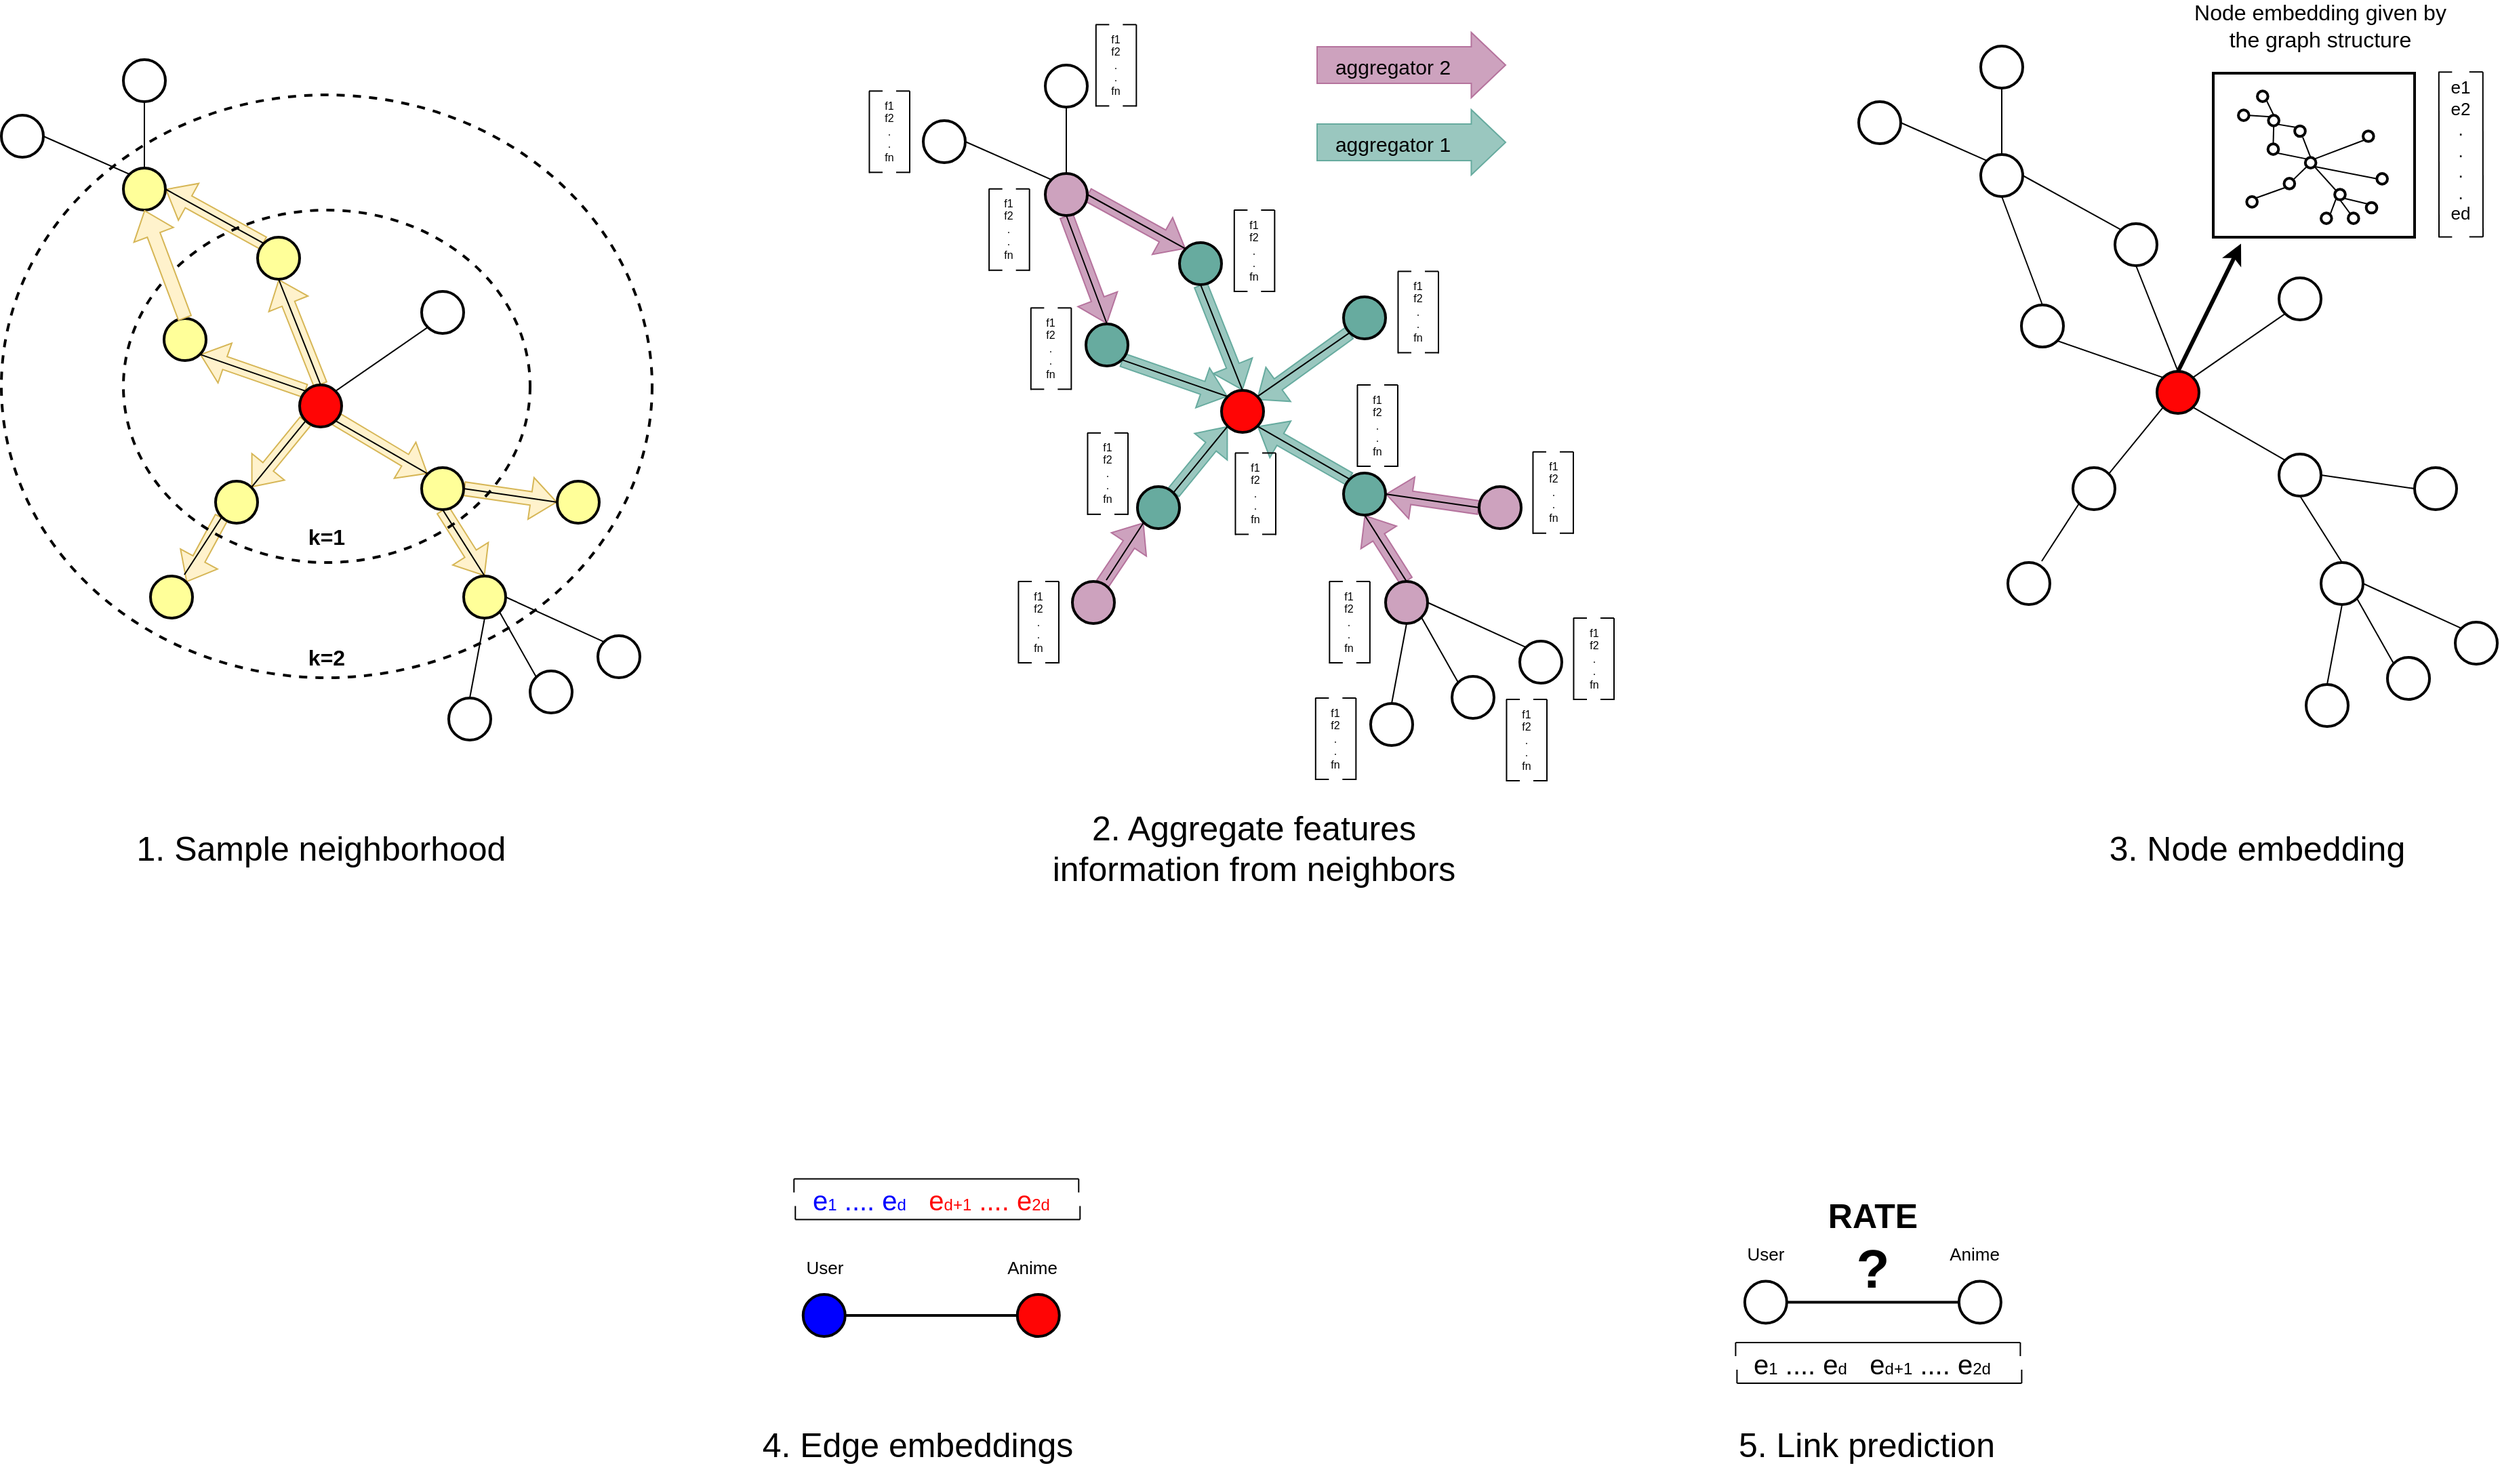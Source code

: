 <mxfile version="15.7.3" type="device"><diagram id="cZDnwPEgZ42mDUARITS4" name="Page-1"><mxGraphModel dx="2396" dy="1202" grid="1" gridSize="10" guides="1" tooltips="1" connect="1" arrows="1" fold="1" page="1" pageScale="1" pageWidth="1169" pageHeight="827" math="0" shadow="0"><root><mxCell id="0"/><mxCell id="1" parent="0"/><mxCell id="zQcAAEka9pW5v13qBboG-451" value="" style="rounded=0;whiteSpace=wrap;html=1;labelBackgroundColor=none;fontSize=8;strokeColor=#000000;strokeWidth=2;fillColor=none;" vertex="1" parent="1"><mxGeometry x="1721.5" y="169" width="148.5" height="121" as="geometry"/></mxCell><mxCell id="zQcAAEka9pW5v13qBboG-102" value="&lt;div style=&quot;font-size: 8px&quot;&gt;&lt;font style=&quot;font-size: 8px&quot;&gt;f1&lt;/font&gt;&lt;/div&gt;&lt;div style=&quot;font-size: 8px&quot;&gt;&lt;font style=&quot;font-size: 8px&quot;&gt;f2&lt;/font&gt;&lt;/div&gt;&lt;div style=&quot;font-size: 8px&quot;&gt;&lt;font style=&quot;font-size: 8px&quot;&gt;.&lt;/font&gt;&lt;/div&gt;&lt;div style=&quot;font-size: 8px&quot;&gt;&lt;font style=&quot;font-size: 8px&quot;&gt;.&lt;/font&gt;&lt;/div&gt;&lt;div style=&quot;font-size: 8px&quot;&gt;&lt;font style=&quot;font-size: 8px&quot;&gt;fn&lt;br&gt;&lt;/font&gt;&lt;/div&gt;" style="text;html=1;strokeColor=none;fillColor=none;align=center;verticalAlign=middle;whiteSpace=wrap;rounded=0;dashed=1;labelBackgroundColor=none;fontSize=15;" vertex="1" parent="1"><mxGeometry x="840" y="544" width="30" height="60" as="geometry"/></mxCell><mxCell id="zQcAAEka9pW5v13qBboG-96" value="" style="shape=flexArrow;endArrow=classic;html=1;rounded=0;fontSize=16;fillColor=#CDA2BE;strokeColor=#B5739D;entryX=1;entryY=0.5;entryDx=0;entryDy=0;exitX=0;exitY=0.5;exitDx=0;exitDy=0;" edge="1" parent="1" source="zQcAAEka9pW5v13qBboG-64" target="zQcAAEka9pW5v13qBboG-58"><mxGeometry width="50" height="50" relative="1" as="geometry"><mxPoint x="1136.5" y="554" as="sourcePoint"/><mxPoint x="1105.5" y="505" as="targetPoint"/></mxGeometry></mxCell><mxCell id="zQcAAEka9pW5v13qBboG-95" value="" style="shape=flexArrow;endArrow=classic;html=1;rounded=0;fontSize=16;fillColor=#CDA2BE;strokeColor=#B5739D;entryX=0.5;entryY=1;entryDx=0;entryDy=0;exitX=0.5;exitY=0;exitDx=0;exitDy=0;" edge="1" parent="1" source="zQcAAEka9pW5v13qBboG-63" target="zQcAAEka9pW5v13qBboG-58"><mxGeometry width="50" height="50" relative="1" as="geometry"><mxPoint x="1040" y="635" as="sourcePoint"/><mxPoint x="1040" y="505" as="targetPoint"/></mxGeometry></mxCell><mxCell id="zQcAAEka9pW5v13qBboG-93" value="" style="shape=flexArrow;endArrow=classic;html=1;rounded=0;fontSize=16;fillColor=#CDA2BE;strokeColor=#B5739D;entryX=0;entryY=1;entryDx=0;entryDy=0;exitX=0.705;exitY=0.069;exitDx=0;exitDy=0;exitPerimeter=0;" edge="1" parent="1" source="zQcAAEka9pW5v13qBboG-59" target="zQcAAEka9pW5v13qBboG-55"><mxGeometry width="50" height="50" relative="1" as="geometry"><mxPoint x="895.5" y="294.0" as="sourcePoint"/><mxPoint x="925.5" y="374" as="targetPoint"/></mxGeometry></mxCell><mxCell id="zQcAAEka9pW5v13qBboG-92" value="" style="shape=flexArrow;endArrow=classic;html=1;rounded=0;fontSize=16;fillColor=#CDA2BE;strokeColor=#B5739D;entryX=0;entryY=0;entryDx=0;entryDy=0;exitX=1;exitY=0.5;exitDx=0;exitDy=0;" edge="1" parent="1" source="zQcAAEka9pW5v13qBboG-51" target="zQcAAEka9pW5v13qBboG-47"><mxGeometry width="50" height="50" relative="1" as="geometry"><mxPoint x="885.5" y="284.0" as="sourcePoint"/><mxPoint x="915.5" y="364" as="targetPoint"/></mxGeometry></mxCell><mxCell id="zQcAAEka9pW5v13qBboG-91" value="" style="shape=flexArrow;endArrow=classic;html=1;rounded=0;fontSize=16;fillColor=#CDA2BE;strokeColor=#B5739D;entryX=0.5;entryY=0;entryDx=0;entryDy=0;exitX=0.5;exitY=1;exitDx=0;exitDy=0;" edge="1" parent="1" source="zQcAAEka9pW5v13qBboG-51" target="zQcAAEka9pW5v13qBboG-46"><mxGeometry width="50" height="50" relative="1" as="geometry"><mxPoint x="680" y="550" as="sourcePoint"/><mxPoint x="730" y="500" as="targetPoint"/></mxGeometry></mxCell><mxCell id="zQcAAEka9pW5v13qBboG-90" value="" style="shape=flexArrow;endArrow=classic;html=1;rounded=0;fontSize=16;fillColor=#9AC7BF;strokeColor=#67AB9F;exitX=1;exitY=0;exitDx=0;exitDy=0;entryX=0;entryY=1;entryDx=0;entryDy=0;" edge="1" parent="1" source="zQcAAEka9pW5v13qBboG-55" target="zQcAAEka9pW5v13qBboG-44"><mxGeometry width="50" height="50" relative="1" as="geometry"><mxPoint x="1094.54" y="478.54" as="sourcePoint"/><mxPoint x="1026.46" y="439.46" as="targetPoint"/></mxGeometry></mxCell><mxCell id="zQcAAEka9pW5v13qBboG-89" value="" style="shape=flexArrow;endArrow=classic;html=1;rounded=0;fontSize=16;fillColor=#9AC7BF;strokeColor=#67AB9F;exitX=0;exitY=0;exitDx=0;exitDy=0;entryX=1;entryY=1;entryDx=0;entryDy=0;" edge="1" parent="1" source="zQcAAEka9pW5v13qBboG-58" target="zQcAAEka9pW5v13qBboG-44"><mxGeometry width="50" height="50" relative="1" as="geometry"><mxPoint x="1094.54" y="370.46" as="sourcePoint"/><mxPoint x="1026" y="420" as="targetPoint"/></mxGeometry></mxCell><mxCell id="zQcAAEka9pW5v13qBboG-88" value="" style="shape=flexArrow;endArrow=classic;html=1;rounded=0;fontSize=16;fillColor=#9AC7BF;strokeColor=#67AB9F;exitX=0;exitY=1;exitDx=0;exitDy=0;" edge="1" parent="1" source="zQcAAEka9pW5v13qBboG-65"><mxGeometry width="50" height="50" relative="1" as="geometry"><mxPoint x="984.5" y="335" as="sourcePoint"/><mxPoint x="1016" y="410" as="targetPoint"/></mxGeometry></mxCell><mxCell id="zQcAAEka9pW5v13qBboG-87" value="" style="shape=flexArrow;endArrow=classic;html=1;rounded=0;fontSize=16;fillColor=#9AC7BF;strokeColor=#67AB9F;exitX=0.5;exitY=1;exitDx=0;exitDy=0;entryX=0.5;entryY=0;entryDx=0;entryDy=0;" edge="1" parent="1" source="zQcAAEka9pW5v13qBboG-47" target="zQcAAEka9pW5v13qBboG-44"><mxGeometry width="50" height="50" relative="1" as="geometry"><mxPoint x="680" y="550" as="sourcePoint"/><mxPoint x="730" y="500" as="targetPoint"/></mxGeometry></mxCell><mxCell id="zQcAAEka9pW5v13qBboG-86" value="" style="shape=flexArrow;endArrow=classic;html=1;rounded=0;fontSize=16;fillColor=#9AC7BF;strokeColor=#67AB9F;exitX=1;exitY=1;exitDx=0;exitDy=0;entryX=0;entryY=0;entryDx=0;entryDy=0;" edge="1" parent="1" source="zQcAAEka9pW5v13qBboG-46" target="zQcAAEka9pW5v13qBboG-44"><mxGeometry width="50" height="50" relative="1" as="geometry"><mxPoint x="620" y="524.5" as="sourcePoint"/><mxPoint x="670" y="474.5" as="targetPoint"/></mxGeometry></mxCell><mxCell id="zQcAAEka9pW5v13qBboG-82" value="" style="shape=flexArrow;endArrow=classic;html=1;rounded=0;fontSize=16;fillColor=#fff2cc;strokeColor=#d6b656;exitX=0;exitY=0;exitDx=0;exitDy=0;entryX=1;entryY=0.5;entryDx=0;entryDy=0;" edge="1" parent="1" source="zQcAAEka9pW5v13qBboG-4" target="zQcAAEka9pW5v13qBboG-5"><mxGeometry width="50" height="50" relative="1" as="geometry"><mxPoint x="310.0" y="284" as="sourcePoint"/><mxPoint x="280.0" y="204" as="targetPoint"/></mxGeometry></mxCell><mxCell id="zQcAAEka9pW5v13qBboG-80" value="" style="shape=flexArrow;endArrow=classic;html=1;rounded=0;fontSize=16;fillColor=#fff2cc;strokeColor=#d6b656;exitX=0;exitY=0;exitDx=0;exitDy=0;entryX=1;entryY=1;entryDx=0;entryDy=0;" edge="1" parent="1" source="zQcAAEka9pW5v13qBboG-1" target="zQcAAEka9pW5v13qBboG-2"><mxGeometry width="50" height="50" relative="1" as="geometry"><mxPoint x="71" y="555.0" as="sourcePoint"/><mxPoint x="121" y="505" as="targetPoint"/></mxGeometry></mxCell><mxCell id="zQcAAEka9pW5v13qBboG-79" value="" style="shape=flexArrow;endArrow=classic;html=1;rounded=0;fontSize=16;fillColor=#fff2cc;strokeColor=#d6b656;exitX=0;exitY=1;exitDx=0;exitDy=0;entryX=1;entryY=0;entryDx=0;entryDy=0;" edge="1" parent="1" source="zQcAAEka9pW5v13qBboG-8" target="zQcAAEka9pW5v13qBboG-10"><mxGeometry width="50" height="50" relative="1" as="geometry"><mxPoint x="640" y="544.5" as="sourcePoint"/><mxPoint x="690" y="494.5" as="targetPoint"/></mxGeometry></mxCell><mxCell id="zQcAAEka9pW5v13qBboG-78" value="" style="shape=flexArrow;endArrow=classic;html=1;rounded=0;fontSize=16;fillColor=#fff2cc;strokeColor=#d6b656;exitX=0;exitY=1;exitDx=0;exitDy=0;entryX=1;entryY=0;entryDx=0;entryDy=0;" edge="1" parent="1" source="zQcAAEka9pW5v13qBboG-1" target="zQcAAEka9pW5v13qBboG-8"><mxGeometry width="50" height="50" relative="1" as="geometry"><mxPoint x="630" y="534.5" as="sourcePoint"/><mxPoint x="680" y="484.5" as="targetPoint"/></mxGeometry></mxCell><mxCell id="zQcAAEka9pW5v13qBboG-76" value="" style="shape=flexArrow;endArrow=classic;html=1;rounded=0;fontSize=16;fillColor=#fff2cc;strokeColor=#d6b656;exitX=0.5;exitY=1;exitDx=0;exitDy=0;entryX=0.5;entryY=0;entryDx=0;entryDy=0;" edge="1" parent="1" source="zQcAAEka9pW5v13qBboG-9" target="zQcAAEka9pW5v13qBboG-11"><mxGeometry width="50" height="50" relative="1" as="geometry"><mxPoint x="320" y="670.5" as="sourcePoint"/><mxPoint x="370" y="620.5" as="targetPoint"/></mxGeometry></mxCell><mxCell id="zQcAAEka9pW5v13qBboG-75" value="" style="shape=flexArrow;endArrow=classic;html=1;rounded=0;fontSize=16;fillColor=#fff2cc;strokeColor=#d6b656;exitX=1;exitY=0.5;exitDx=0;exitDy=0;entryX=0;entryY=0.5;entryDx=0;entryDy=0;" edge="1" parent="1" source="zQcAAEka9pW5v13qBboG-9" target="zQcAAEka9pW5v13qBboG-12"><mxGeometry width="50" height="50" relative="1" as="geometry"><mxPoint x="620" y="524.5" as="sourcePoint"/><mxPoint x="670" y="474.5" as="targetPoint"/></mxGeometry></mxCell><mxCell id="zQcAAEka9pW5v13qBboG-74" value="" style="shape=flexArrow;endArrow=classic;html=1;rounded=0;fontSize=16;fillColor=#fff2cc;strokeColor=#d6b656;entryX=0;entryY=0;entryDx=0;entryDy=0;" edge="1" parent="1" target="zQcAAEka9pW5v13qBboG-9"><mxGeometry width="50" height="50" relative="1" as="geometry"><mxPoint x="330" y="420" as="sourcePoint"/><mxPoint x="380" y="380" as="targetPoint"/></mxGeometry></mxCell><mxCell id="zQcAAEka9pW5v13qBboG-72" value="" style="shape=flexArrow;endArrow=classic;html=1;rounded=0;fontSize=16;fillColor=#fff2cc;strokeColor=#d6b656;entryX=0.5;entryY=1;entryDx=0;entryDy=0;exitX=0.5;exitY=0;exitDx=0;exitDy=0;" edge="1" parent="1" source="zQcAAEka9pW5v13qBboG-1" target="zQcAAEka9pW5v13qBboG-4"><mxGeometry width="50" height="50" relative="1" as="geometry"><mxPoint x="330" y="381" as="sourcePoint"/><mxPoint x="380" y="331" as="targetPoint"/></mxGeometry></mxCell><mxCell id="zQcAAEka9pW5v13qBboG-26" value="" style="ellipse;whiteSpace=wrap;html=1;strokeColor=#000000;strokeWidth=2;fillColor=none;dashed=1;" vertex="1" parent="1"><mxGeometry x="180" y="270" width="300" height="260" as="geometry"/></mxCell><mxCell id="zQcAAEka9pW5v13qBboG-27" value="" style="ellipse;whiteSpace=wrap;html=1;strokeColor=#000000;strokeWidth=2;fillColor=none;dashed=1;" vertex="1" parent="1"><mxGeometry x="90" y="185" width="480" height="430" as="geometry"/></mxCell><mxCell id="zQcAAEka9pW5v13qBboG-14" style="rounded=0;orthogonalLoop=1;jettySize=auto;html=1;exitX=0;exitY=0;exitDx=0;exitDy=0;entryX=1;entryY=1;entryDx=0;entryDy=0;endArrow=none;endFill=0;" edge="1" parent="1" source="zQcAAEka9pW5v13qBboG-1" target="zQcAAEka9pW5v13qBboG-2"><mxGeometry relative="1" as="geometry"/></mxCell><mxCell id="zQcAAEka9pW5v13qBboG-15" style="edgeStyle=none;rounded=0;orthogonalLoop=1;jettySize=auto;html=1;exitX=0.5;exitY=0;exitDx=0;exitDy=0;entryX=0.5;entryY=1;entryDx=0;entryDy=0;endArrow=none;endFill=0;" edge="1" parent="1" source="zQcAAEka9pW5v13qBboG-1" target="zQcAAEka9pW5v13qBboG-4"><mxGeometry relative="1" as="geometry"/></mxCell><mxCell id="zQcAAEka9pW5v13qBboG-20" style="edgeStyle=none;rounded=0;orthogonalLoop=1;jettySize=auto;html=1;exitX=0;exitY=1;exitDx=0;exitDy=0;entryX=1;entryY=0;entryDx=0;entryDy=0;endArrow=none;endFill=0;" edge="1" parent="1" source="zQcAAEka9pW5v13qBboG-1" target="zQcAAEka9pW5v13qBboG-8"><mxGeometry relative="1" as="geometry"/></mxCell><mxCell id="zQcAAEka9pW5v13qBboG-22" style="edgeStyle=none;rounded=0;orthogonalLoop=1;jettySize=auto;html=1;exitX=1;exitY=1;exitDx=0;exitDy=0;entryX=0;entryY=0;entryDx=0;entryDy=0;endArrow=none;endFill=0;" edge="1" parent="1" source="zQcAAEka9pW5v13qBboG-1" target="zQcAAEka9pW5v13qBboG-9"><mxGeometry relative="1" as="geometry"/></mxCell><mxCell id="zQcAAEka9pW5v13qBboG-25" style="edgeStyle=none;rounded=0;orthogonalLoop=1;jettySize=auto;html=1;exitX=1;exitY=0;exitDx=0;exitDy=0;entryX=0;entryY=1;entryDx=0;entryDy=0;endArrow=none;endFill=0;" edge="1" parent="1" source="zQcAAEka9pW5v13qBboG-1" target="zQcAAEka9pW5v13qBboG-13"><mxGeometry relative="1" as="geometry"/></mxCell><mxCell id="zQcAAEka9pW5v13qBboG-1" value="" style="ellipse;whiteSpace=wrap;html=1;aspect=fixed;fillColor=#FF0505;fontColor=#ffffff;strokeColor=#000000;strokeWidth=2;" vertex="1" parent="1"><mxGeometry x="310" y="399" width="31" height="31" as="geometry"/></mxCell><mxCell id="zQcAAEka9pW5v13qBboG-16" style="edgeStyle=none;rounded=0;orthogonalLoop=1;jettySize=auto;html=1;exitX=0.5;exitY=0;exitDx=0;exitDy=0;entryX=0.5;entryY=1;entryDx=0;entryDy=0;endArrow=none;endFill=0;" edge="1" parent="1" source="zQcAAEka9pW5v13qBboG-2" target="zQcAAEka9pW5v13qBboG-5"><mxGeometry relative="1" as="geometry"/></mxCell><mxCell id="zQcAAEka9pW5v13qBboG-2" value="" style="ellipse;whiteSpace=wrap;html=1;aspect=fixed;fillColor=#FFFF99;fontColor=#ffffff;strokeColor=#000000;strokeWidth=2;" vertex="1" parent="1"><mxGeometry x="210" y="350" width="31" height="31" as="geometry"/></mxCell><mxCell id="zQcAAEka9pW5v13qBboG-4" value="" style="ellipse;whiteSpace=wrap;html=1;aspect=fixed;fillColor=#FFFF99;fontColor=#ffffff;strokeColor=#000000;strokeWidth=2;" vertex="1" parent="1"><mxGeometry x="279" y="290" width="31" height="31" as="geometry"/></mxCell><mxCell id="zQcAAEka9pW5v13qBboG-17" style="edgeStyle=none;rounded=0;orthogonalLoop=1;jettySize=auto;html=1;exitX=1;exitY=0.5;exitDx=0;exitDy=0;entryX=0;entryY=0;entryDx=0;entryDy=0;endArrow=none;endFill=0;" edge="1" parent="1" source="zQcAAEka9pW5v13qBboG-5" target="zQcAAEka9pW5v13qBboG-4"><mxGeometry relative="1" as="geometry"/></mxCell><mxCell id="zQcAAEka9pW5v13qBboG-18" style="edgeStyle=none;rounded=0;orthogonalLoop=1;jettySize=auto;html=1;exitX=0;exitY=0;exitDx=0;exitDy=0;entryX=1;entryY=0.5;entryDx=0;entryDy=0;endArrow=none;endFill=0;" edge="1" parent="1" source="zQcAAEka9pW5v13qBboG-5" target="zQcAAEka9pW5v13qBboG-7"><mxGeometry relative="1" as="geometry"/></mxCell><mxCell id="zQcAAEka9pW5v13qBboG-19" style="edgeStyle=none;rounded=0;orthogonalLoop=1;jettySize=auto;html=1;exitX=0.5;exitY=0;exitDx=0;exitDy=0;entryX=0.5;entryY=1;entryDx=0;entryDy=0;endArrow=none;endFill=0;" edge="1" parent="1" source="zQcAAEka9pW5v13qBboG-5" target="zQcAAEka9pW5v13qBboG-6"><mxGeometry relative="1" as="geometry"/></mxCell><mxCell id="zQcAAEka9pW5v13qBboG-5" value="" style="ellipse;whiteSpace=wrap;html=1;aspect=fixed;fillColor=#FFFF99;fontColor=#ffffff;strokeColor=#000000;strokeWidth=2;" vertex="1" parent="1"><mxGeometry x="180" y="239" width="31" height="31" as="geometry"/></mxCell><mxCell id="zQcAAEka9pW5v13qBboG-6" value="" style="ellipse;whiteSpace=wrap;html=1;aspect=fixed;fillColor=#FFFFFF;fontColor=#ffffff;strokeColor=#000000;strokeWidth=2;" vertex="1" parent="1"><mxGeometry x="180" y="159" width="31" height="31" as="geometry"/></mxCell><mxCell id="zQcAAEka9pW5v13qBboG-7" value="" style="ellipse;whiteSpace=wrap;html=1;aspect=fixed;fillColor=#FFFFFF;fontColor=#ffffff;strokeColor=#000000;strokeWidth=2;" vertex="1" parent="1"><mxGeometry x="90" y="200" width="31" height="31" as="geometry"/></mxCell><mxCell id="zQcAAEka9pW5v13qBboG-21" style="edgeStyle=none;rounded=0;orthogonalLoop=1;jettySize=auto;html=1;exitX=0;exitY=1;exitDx=0;exitDy=0;entryX=0.806;entryY=-0.032;entryDx=0;entryDy=0;entryPerimeter=0;endArrow=none;endFill=0;" edge="1" parent="1" source="zQcAAEka9pW5v13qBboG-8" target="zQcAAEka9pW5v13qBboG-10"><mxGeometry relative="1" as="geometry"/></mxCell><mxCell id="zQcAAEka9pW5v13qBboG-8" value="" style="ellipse;whiteSpace=wrap;html=1;aspect=fixed;fillColor=#FFFF99;fontColor=#ffffff;strokeColor=#000000;strokeWidth=2;" vertex="1" parent="1"><mxGeometry x="248" y="470" width="31" height="31" as="geometry"/></mxCell><mxCell id="zQcAAEka9pW5v13qBboG-23" style="edgeStyle=none;rounded=0;orthogonalLoop=1;jettySize=auto;html=1;exitX=0.5;exitY=1;exitDx=0;exitDy=0;entryX=0.5;entryY=0;entryDx=0;entryDy=0;endArrow=none;endFill=0;" edge="1" parent="1" source="zQcAAEka9pW5v13qBboG-9" target="zQcAAEka9pW5v13qBboG-11"><mxGeometry relative="1" as="geometry"/></mxCell><mxCell id="zQcAAEka9pW5v13qBboG-24" style="edgeStyle=none;rounded=0;orthogonalLoop=1;jettySize=auto;html=1;exitX=1;exitY=0.5;exitDx=0;exitDy=0;entryX=0;entryY=0.5;entryDx=0;entryDy=0;endArrow=none;endFill=0;" edge="1" parent="1" source="zQcAAEka9pW5v13qBboG-9" target="zQcAAEka9pW5v13qBboG-12"><mxGeometry relative="1" as="geometry"/></mxCell><mxCell id="zQcAAEka9pW5v13qBboG-9" value="" style="ellipse;whiteSpace=wrap;html=1;aspect=fixed;fillColor=#FFFF99;fontColor=#ffffff;strokeColor=#000000;strokeWidth=2;" vertex="1" parent="1"><mxGeometry x="400" y="460" width="31" height="31" as="geometry"/></mxCell><mxCell id="zQcAAEka9pW5v13qBboG-10" value="" style="ellipse;whiteSpace=wrap;html=1;aspect=fixed;fillColor=#FFFF99;fontColor=#ffffff;strokeColor=#000000;strokeWidth=2;" vertex="1" parent="1"><mxGeometry x="200" y="540" width="31" height="31" as="geometry"/></mxCell><mxCell id="zQcAAEka9pW5v13qBboG-32" style="edgeStyle=none;rounded=0;orthogonalLoop=1;jettySize=auto;html=1;exitX=0.5;exitY=1;exitDx=0;exitDy=0;entryX=0.5;entryY=0;entryDx=0;entryDy=0;endArrow=none;endFill=0;" edge="1" parent="1" source="zQcAAEka9pW5v13qBboG-11" target="zQcAAEka9pW5v13qBboG-28"><mxGeometry relative="1" as="geometry"/></mxCell><mxCell id="zQcAAEka9pW5v13qBboG-33" style="edgeStyle=none;rounded=0;orthogonalLoop=1;jettySize=auto;html=1;exitX=1;exitY=1;exitDx=0;exitDy=0;entryX=0;entryY=0;entryDx=0;entryDy=0;endArrow=none;endFill=0;" edge="1" parent="1" source="zQcAAEka9pW5v13qBboG-11" target="zQcAAEka9pW5v13qBboG-31"><mxGeometry relative="1" as="geometry"/></mxCell><mxCell id="zQcAAEka9pW5v13qBboG-34" style="edgeStyle=none;rounded=0;orthogonalLoop=1;jettySize=auto;html=1;exitX=1;exitY=0.5;exitDx=0;exitDy=0;entryX=0;entryY=0;entryDx=0;entryDy=0;endArrow=none;endFill=0;" edge="1" parent="1" source="zQcAAEka9pW5v13qBboG-11" target="zQcAAEka9pW5v13qBboG-30"><mxGeometry relative="1" as="geometry"/></mxCell><mxCell id="zQcAAEka9pW5v13qBboG-11" value="" style="ellipse;whiteSpace=wrap;html=1;aspect=fixed;fillColor=#FFFF99;fontColor=#ffffff;strokeColor=#000000;strokeWidth=2;" vertex="1" parent="1"><mxGeometry x="431" y="540" width="31" height="31" as="geometry"/></mxCell><mxCell id="zQcAAEka9pW5v13qBboG-12" value="" style="ellipse;whiteSpace=wrap;html=1;aspect=fixed;fillColor=#FFFF99;fontColor=#ffffff;strokeColor=#000000;strokeWidth=2;" vertex="1" parent="1"><mxGeometry x="500" y="470" width="31" height="31" as="geometry"/></mxCell><mxCell id="zQcAAEka9pW5v13qBboG-13" value="" style="ellipse;whiteSpace=wrap;html=1;aspect=fixed;fillColor=#FFFFFF;fontColor=#ffffff;strokeColor=#000000;strokeWidth=2;" vertex="1" parent="1"><mxGeometry x="400" y="330" width="31" height="31" as="geometry"/></mxCell><mxCell id="zQcAAEka9pW5v13qBboG-28" value="" style="ellipse;whiteSpace=wrap;html=1;aspect=fixed;fillColor=#FFFFFF;fontColor=#ffffff;strokeColor=#000000;strokeWidth=2;" vertex="1" parent="1"><mxGeometry x="420" y="630" width="31" height="31" as="geometry"/></mxCell><mxCell id="zQcAAEka9pW5v13qBboG-30" value="" style="ellipse;whiteSpace=wrap;html=1;aspect=fixed;fillColor=#FFFFFF;fontColor=#ffffff;strokeColor=#000000;strokeWidth=2;" vertex="1" parent="1"><mxGeometry x="530" y="584" width="31" height="31" as="geometry"/></mxCell><mxCell id="zQcAAEka9pW5v13qBboG-31" value="" style="ellipse;whiteSpace=wrap;html=1;aspect=fixed;fillColor=#FFFFFF;fontColor=#ffffff;strokeColor=#000000;strokeWidth=2;" vertex="1" parent="1"><mxGeometry x="480" y="610" width="31" height="31" as="geometry"/></mxCell><mxCell id="zQcAAEka9pW5v13qBboG-35" value="&lt;b&gt;&lt;font style=&quot;font-size: 16px&quot;&gt;k=1&lt;/font&gt;&lt;/b&gt;" style="text;html=1;strokeColor=none;fillColor=none;align=center;verticalAlign=middle;whiteSpace=wrap;rounded=0;dashed=1;" vertex="1" parent="1"><mxGeometry x="295" y="491" width="70" height="40" as="geometry"/></mxCell><mxCell id="zQcAAEka9pW5v13qBboG-36" value="&lt;b&gt;&lt;font style=&quot;font-size: 16px&quot;&gt;k=2&lt;/font&gt;&lt;/b&gt;" style="text;html=1;strokeColor=none;fillColor=none;align=center;verticalAlign=middle;whiteSpace=wrap;rounded=0;dashed=1;" vertex="1" parent="1"><mxGeometry x="295" y="579.5" width="70" height="40" as="geometry"/></mxCell><mxCell id="zQcAAEka9pW5v13qBboG-39" style="rounded=0;orthogonalLoop=1;jettySize=auto;html=1;exitX=0;exitY=0;exitDx=0;exitDy=0;entryX=1;entryY=1;entryDx=0;entryDy=0;endArrow=none;endFill=0;" edge="1" parent="1" source="zQcAAEka9pW5v13qBboG-44" target="zQcAAEka9pW5v13qBboG-46"><mxGeometry relative="1" as="geometry"/></mxCell><mxCell id="zQcAAEka9pW5v13qBboG-40" style="edgeStyle=none;rounded=0;orthogonalLoop=1;jettySize=auto;html=1;exitX=0.5;exitY=0;exitDx=0;exitDy=0;entryX=0.5;entryY=1;entryDx=0;entryDy=0;endArrow=none;endFill=0;" edge="1" parent="1" source="zQcAAEka9pW5v13qBboG-44" target="zQcAAEka9pW5v13qBboG-47"><mxGeometry relative="1" as="geometry"/></mxCell><mxCell id="zQcAAEka9pW5v13qBboG-41" style="edgeStyle=none;rounded=0;orthogonalLoop=1;jettySize=auto;html=1;exitX=0;exitY=1;exitDx=0;exitDy=0;entryX=1;entryY=0;entryDx=0;entryDy=0;endArrow=none;endFill=0;" edge="1" parent="1" source="zQcAAEka9pW5v13qBboG-44" target="zQcAAEka9pW5v13qBboG-55"><mxGeometry relative="1" as="geometry"/></mxCell><mxCell id="zQcAAEka9pW5v13qBboG-42" style="edgeStyle=none;rounded=0;orthogonalLoop=1;jettySize=auto;html=1;exitX=1;exitY=1;exitDx=0;exitDy=0;entryX=0;entryY=0;entryDx=0;entryDy=0;endArrow=none;endFill=0;" edge="1" parent="1" source="zQcAAEka9pW5v13qBboG-44" target="zQcAAEka9pW5v13qBboG-58"><mxGeometry relative="1" as="geometry"/></mxCell><mxCell id="zQcAAEka9pW5v13qBboG-43" style="edgeStyle=none;rounded=0;orthogonalLoop=1;jettySize=auto;html=1;exitX=1;exitY=0;exitDx=0;exitDy=0;entryX=0;entryY=1;entryDx=0;entryDy=0;endArrow=none;endFill=0;" edge="1" parent="1" source="zQcAAEka9pW5v13qBboG-44" target="zQcAAEka9pW5v13qBboG-65"><mxGeometry relative="1" as="geometry"/></mxCell><mxCell id="zQcAAEka9pW5v13qBboG-44" value="" style="ellipse;whiteSpace=wrap;html=1;aspect=fixed;fillColor=#FF0505;fontColor=#ffffff;strokeColor=#000000;strokeWidth=2;" vertex="1" parent="1"><mxGeometry x="990" y="403" width="31" height="31" as="geometry"/></mxCell><mxCell id="zQcAAEka9pW5v13qBboG-45" style="edgeStyle=none;rounded=0;orthogonalLoop=1;jettySize=auto;html=1;exitX=0.5;exitY=0;exitDx=0;exitDy=0;entryX=0.5;entryY=1;entryDx=0;entryDy=0;endArrow=none;endFill=0;" edge="1" parent="1" source="zQcAAEka9pW5v13qBboG-46" target="zQcAAEka9pW5v13qBboG-51"><mxGeometry relative="1" as="geometry"/></mxCell><mxCell id="zQcAAEka9pW5v13qBboG-46" value="" style="ellipse;whiteSpace=wrap;html=1;aspect=fixed;fillColor=#67AB9F;fontColor=#ffffff;strokeColor=#000000;strokeWidth=2;" vertex="1" parent="1"><mxGeometry x="890" y="354" width="31" height="31" as="geometry"/></mxCell><mxCell id="zQcAAEka9pW5v13qBboG-47" value="" style="ellipse;whiteSpace=wrap;html=1;aspect=fixed;fillColor=#67AB9F;fontColor=#ffffff;strokeColor=#000000;strokeWidth=2;" vertex="1" parent="1"><mxGeometry x="959" y="294" width="31" height="31" as="geometry"/></mxCell><mxCell id="zQcAAEka9pW5v13qBboG-48" style="edgeStyle=none;rounded=0;orthogonalLoop=1;jettySize=auto;html=1;exitX=1;exitY=0.5;exitDx=0;exitDy=0;entryX=0;entryY=0;entryDx=0;entryDy=0;endArrow=none;endFill=0;" edge="1" parent="1" source="zQcAAEka9pW5v13qBboG-51" target="zQcAAEka9pW5v13qBboG-47"><mxGeometry relative="1" as="geometry"/></mxCell><mxCell id="zQcAAEka9pW5v13qBboG-49" style="edgeStyle=none;rounded=0;orthogonalLoop=1;jettySize=auto;html=1;exitX=0;exitY=0;exitDx=0;exitDy=0;entryX=1;entryY=0.5;entryDx=0;entryDy=0;endArrow=none;endFill=0;" edge="1" parent="1" source="zQcAAEka9pW5v13qBboG-51" target="zQcAAEka9pW5v13qBboG-53"><mxGeometry relative="1" as="geometry"/></mxCell><mxCell id="zQcAAEka9pW5v13qBboG-50" style="edgeStyle=none;rounded=0;orthogonalLoop=1;jettySize=auto;html=1;exitX=0.5;exitY=0;exitDx=0;exitDy=0;entryX=0.5;entryY=1;entryDx=0;entryDy=0;endArrow=none;endFill=0;" edge="1" parent="1" source="zQcAAEka9pW5v13qBboG-51" target="zQcAAEka9pW5v13qBboG-52"><mxGeometry relative="1" as="geometry"/></mxCell><mxCell id="zQcAAEka9pW5v13qBboG-51" value="" style="ellipse;whiteSpace=wrap;html=1;aspect=fixed;fillColor=#CDA2BE;fontColor=#ffffff;strokeColor=#000000;strokeWidth=2;" vertex="1" parent="1"><mxGeometry x="860" y="243" width="31" height="31" as="geometry"/></mxCell><mxCell id="zQcAAEka9pW5v13qBboG-52" value="" style="ellipse;whiteSpace=wrap;html=1;aspect=fixed;fillColor=#FFFFFF;fontColor=#ffffff;strokeColor=#000000;strokeWidth=2;" vertex="1" parent="1"><mxGeometry x="860" y="163" width="31" height="31" as="geometry"/></mxCell><mxCell id="zQcAAEka9pW5v13qBboG-53" value="" style="ellipse;whiteSpace=wrap;html=1;aspect=fixed;fillColor=#FFFFFF;fontColor=#ffffff;strokeColor=#000000;strokeWidth=2;" vertex="1" parent="1"><mxGeometry x="770" y="204" width="31" height="31" as="geometry"/></mxCell><mxCell id="zQcAAEka9pW5v13qBboG-54" style="edgeStyle=none;rounded=0;orthogonalLoop=1;jettySize=auto;html=1;exitX=0;exitY=1;exitDx=0;exitDy=0;entryX=0.806;entryY=-0.032;entryDx=0;entryDy=0;entryPerimeter=0;endArrow=none;endFill=0;" edge="1" parent="1" source="zQcAAEka9pW5v13qBboG-55" target="zQcAAEka9pW5v13qBboG-59"><mxGeometry relative="1" as="geometry"/></mxCell><mxCell id="zQcAAEka9pW5v13qBboG-55" value="" style="ellipse;whiteSpace=wrap;html=1;aspect=fixed;fillColor=#67AB9F;fontColor=#ffffff;strokeColor=#000000;strokeWidth=2;" vertex="1" parent="1"><mxGeometry x="928" y="474" width="31" height="31" as="geometry"/></mxCell><mxCell id="zQcAAEka9pW5v13qBboG-56" style="edgeStyle=none;rounded=0;orthogonalLoop=1;jettySize=auto;html=1;exitX=0.5;exitY=1;exitDx=0;exitDy=0;entryX=0.5;entryY=0;entryDx=0;entryDy=0;endArrow=none;endFill=0;" edge="1" parent="1" source="zQcAAEka9pW5v13qBboG-58" target="zQcAAEka9pW5v13qBboG-63"><mxGeometry relative="1" as="geometry"/></mxCell><mxCell id="zQcAAEka9pW5v13qBboG-57" style="edgeStyle=none;rounded=0;orthogonalLoop=1;jettySize=auto;html=1;exitX=1;exitY=0.5;exitDx=0;exitDy=0;entryX=0;entryY=0.5;entryDx=0;entryDy=0;endArrow=none;endFill=0;" edge="1" parent="1" source="zQcAAEka9pW5v13qBboG-58" target="zQcAAEka9pW5v13qBboG-64"><mxGeometry relative="1" as="geometry"/></mxCell><mxCell id="zQcAAEka9pW5v13qBboG-58" value="" style="ellipse;whiteSpace=wrap;html=1;aspect=fixed;fillColor=#67AB9F;fontColor=#ffffff;strokeColor=#000000;strokeWidth=2;" vertex="1" parent="1"><mxGeometry x="1080" y="464" width="31" height="31" as="geometry"/></mxCell><mxCell id="zQcAAEka9pW5v13qBboG-59" value="" style="ellipse;whiteSpace=wrap;html=1;aspect=fixed;fillColor=#CDA2BE;fontColor=#ffffff;strokeColor=#000000;strokeWidth=2;" vertex="1" parent="1"><mxGeometry x="880" y="544" width="31" height="31" as="geometry"/></mxCell><mxCell id="zQcAAEka9pW5v13qBboG-60" style="edgeStyle=none;rounded=0;orthogonalLoop=1;jettySize=auto;html=1;exitX=0.5;exitY=1;exitDx=0;exitDy=0;entryX=0.5;entryY=0;entryDx=0;entryDy=0;endArrow=none;endFill=0;" edge="1" parent="1" source="zQcAAEka9pW5v13qBboG-63" target="zQcAAEka9pW5v13qBboG-66"><mxGeometry relative="1" as="geometry"/></mxCell><mxCell id="zQcAAEka9pW5v13qBboG-61" style="edgeStyle=none;rounded=0;orthogonalLoop=1;jettySize=auto;html=1;exitX=1;exitY=1;exitDx=0;exitDy=0;entryX=0;entryY=0;entryDx=0;entryDy=0;endArrow=none;endFill=0;" edge="1" parent="1" source="zQcAAEka9pW5v13qBboG-63" target="zQcAAEka9pW5v13qBboG-68"><mxGeometry relative="1" as="geometry"/></mxCell><mxCell id="zQcAAEka9pW5v13qBboG-62" style="edgeStyle=none;rounded=0;orthogonalLoop=1;jettySize=auto;html=1;exitX=1;exitY=0.5;exitDx=0;exitDy=0;entryX=0;entryY=0;entryDx=0;entryDy=0;endArrow=none;endFill=0;" edge="1" parent="1" source="zQcAAEka9pW5v13qBboG-63" target="zQcAAEka9pW5v13qBboG-67"><mxGeometry relative="1" as="geometry"/></mxCell><mxCell id="zQcAAEka9pW5v13qBboG-63" value="" style="ellipse;whiteSpace=wrap;html=1;aspect=fixed;fillColor=#CDA2BE;fontColor=#ffffff;strokeColor=#000000;strokeWidth=2;" vertex="1" parent="1"><mxGeometry x="1111" y="544" width="31" height="31" as="geometry"/></mxCell><mxCell id="zQcAAEka9pW5v13qBboG-64" value="" style="ellipse;whiteSpace=wrap;html=1;aspect=fixed;fillColor=#CDA2BE;fontColor=#ffffff;strokeColor=#000000;strokeWidth=2;" vertex="1" parent="1"><mxGeometry x="1180" y="474" width="31" height="31" as="geometry"/></mxCell><mxCell id="zQcAAEka9pW5v13qBboG-65" value="" style="ellipse;whiteSpace=wrap;html=1;aspect=fixed;fillColor=#67AB9F;fontColor=#ffffff;strokeColor=#000000;strokeWidth=2;" vertex="1" parent="1"><mxGeometry x="1080" y="334" width="31" height="31" as="geometry"/></mxCell><mxCell id="zQcAAEka9pW5v13qBboG-66" value="" style="ellipse;whiteSpace=wrap;html=1;aspect=fixed;fillColor=#FFFFFF;fontColor=#ffffff;strokeColor=#000000;strokeWidth=2;" vertex="1" parent="1"><mxGeometry x="1100" y="634" width="31" height="31" as="geometry"/></mxCell><mxCell id="zQcAAEka9pW5v13qBboG-67" value="" style="ellipse;whiteSpace=wrap;html=1;aspect=fixed;fillColor=#FFFFFF;fontColor=#ffffff;strokeColor=#000000;strokeWidth=2;" vertex="1" parent="1"><mxGeometry x="1210" y="588" width="31" height="31" as="geometry"/></mxCell><mxCell id="zQcAAEka9pW5v13qBboG-68" value="" style="ellipse;whiteSpace=wrap;html=1;aspect=fixed;fillColor=#FFFFFF;fontColor=#ffffff;strokeColor=#000000;strokeWidth=2;" vertex="1" parent="1"><mxGeometry x="1160" y="614" width="31" height="31" as="geometry"/></mxCell><mxCell id="zQcAAEka9pW5v13qBboG-81" value="" style="shape=flexArrow;endArrow=classic;html=1;rounded=0;fontSize=16;fillColor=#fff2cc;strokeColor=#d6b656;exitX=0.5;exitY=0;exitDx=0;exitDy=0;entryX=0.5;entryY=1;entryDx=0;entryDy=0;" edge="1" parent="1" source="zQcAAEka9pW5v13qBboG-2" target="zQcAAEka9pW5v13qBboG-5"><mxGeometry width="50" height="50" relative="1" as="geometry"><mxPoint x="660" y="564.5" as="sourcePoint"/><mxPoint x="710" y="514.5" as="targetPoint"/></mxGeometry></mxCell><mxCell id="zQcAAEka9pW5v13qBboG-83" value="&lt;font style=&quot;font-size: 25px&quot;&gt;1. Sample neighborhood&lt;/font&gt;" style="text;html=1;strokeColor=none;fillColor=none;align=center;verticalAlign=middle;whiteSpace=wrap;rounded=0;dashed=1;" vertex="1" parent="1"><mxGeometry x="160.75" y="720" width="329.5" height="40" as="geometry"/></mxCell><mxCell id="zQcAAEka9pW5v13qBboG-85" value="&lt;font style=&quot;font-size: 25px&quot;&gt;2. Aggregate features information from neighbors&lt;/font&gt;" style="text;html=1;strokeColor=none;fillColor=none;align=center;verticalAlign=middle;whiteSpace=wrap;rounded=0;dashed=1;" vertex="1" parent="1"><mxGeometry x="849.17" y="720" width="329.5" height="40" as="geometry"/></mxCell><mxCell id="zQcAAEka9pW5v13qBboG-97" value="" style="shape=flexArrow;endArrow=classic;html=1;rounded=0;fontSize=16;fillColor=#CDA2BE;strokeColor=#B5739D;width=27.059;endSize=8.094;" edge="1" parent="1"><mxGeometry width="50" height="50" relative="1" as="geometry"><mxPoint x="1060" y="163" as="sourcePoint"/><mxPoint x="1200" y="163" as="targetPoint"/></mxGeometry></mxCell><mxCell id="zQcAAEka9pW5v13qBboG-98" value="&lt;font style=&quot;font-size: 15px&quot;&gt;aggregator &lt;/font&gt;&lt;font style=&quot;font-size: 15px&quot;&gt;2&lt;/font&gt;" style="edgeLabel;html=1;align=center;verticalAlign=middle;resizable=0;points=[];fontSize=25;labelBackgroundColor=none;" vertex="1" connectable="0" parent="zQcAAEka9pW5v13qBboG-97"><mxGeometry x="-0.473" y="-2" relative="1" as="geometry"><mxPoint x="19" y="-5" as="offset"/></mxGeometry></mxCell><mxCell id="zQcAAEka9pW5v13qBboG-99" value="" style="shape=flexArrow;endArrow=classic;html=1;rounded=0;fontSize=16;fillColor=#9AC7BF;strokeColor=#67AB9F;width=27.059;endSize=8.094;" edge="1" parent="1"><mxGeometry width="50" height="50" relative="1" as="geometry"><mxPoint x="1060" y="220" as="sourcePoint"/><mxPoint x="1200" y="220" as="targetPoint"/></mxGeometry></mxCell><mxCell id="zQcAAEka9pW5v13qBboG-100" value="&lt;font style=&quot;font-size: 15px&quot;&gt;aggregator &lt;/font&gt;&lt;font style=&quot;font-size: 15px&quot;&gt;1&lt;/font&gt;" style="edgeLabel;html=1;align=center;verticalAlign=middle;resizable=0;points=[];fontSize=25;labelBackgroundColor=none;" vertex="1" connectable="0" parent="zQcAAEka9pW5v13qBboG-99"><mxGeometry x="-0.473" y="-2" relative="1" as="geometry"><mxPoint x="19" y="-5" as="offset"/></mxGeometry></mxCell><mxCell id="zQcAAEka9pW5v13qBboG-107" value="" style="endArrow=none;html=1;rounded=0;fontSize=10;strokeColor=#000000;fillColor=#9AC7BF;" edge="1" parent="1"><mxGeometry width="50" height="50" relative="1" as="geometry"><mxPoint x="870" y="604.5" as="sourcePoint"/><mxPoint x="870" y="544.0" as="targetPoint"/></mxGeometry></mxCell><mxCell id="zQcAAEka9pW5v13qBboG-108" value="" style="endArrow=none;html=1;rounded=0;fontSize=10;strokeColor=#000000;fillColor=#9AC7BF;" edge="1" parent="1"><mxGeometry width="50" height="50" relative="1" as="geometry"><mxPoint x="870" y="544.0" as="sourcePoint"/><mxPoint x="860" y="544.0" as="targetPoint"/></mxGeometry></mxCell><mxCell id="zQcAAEka9pW5v13qBboG-109" value="" style="endArrow=none;html=1;rounded=0;fontSize=10;strokeColor=#000000;fillColor=#9AC7BF;" edge="1" parent="1"><mxGeometry width="50" height="50" relative="1" as="geometry"><mxPoint x="870" y="604.0" as="sourcePoint"/><mxPoint x="860" y="604.0" as="targetPoint"/></mxGeometry></mxCell><mxCell id="zQcAAEka9pW5v13qBboG-149" value="" style="endArrow=none;html=1;rounded=0;fontSize=10;strokeColor=#000000;fillColor=#9AC7BF;" edge="1" parent="1"><mxGeometry width="50" height="50" relative="1" as="geometry"><mxPoint x="840.23" y="604.5" as="sourcePoint"/><mxPoint x="840.23" y="544.0" as="targetPoint"/></mxGeometry></mxCell><mxCell id="zQcAAEka9pW5v13qBboG-150" value="" style="endArrow=none;html=1;rounded=0;fontSize=10;strokeColor=#000000;fillColor=#9AC7BF;" edge="1" parent="1"><mxGeometry width="50" height="50" relative="1" as="geometry"><mxPoint x="850" y="544.0" as="sourcePoint"/><mxPoint x="840" y="544.0" as="targetPoint"/></mxGeometry></mxCell><mxCell id="zQcAAEka9pW5v13qBboG-151" value="" style="endArrow=none;html=1;rounded=0;fontSize=10;strokeColor=#000000;fillColor=#9AC7BF;" edge="1" parent="1"><mxGeometry width="50" height="50" relative="1" as="geometry"><mxPoint x="850" y="604.0" as="sourcePoint"/><mxPoint x="840" y="604.0" as="targetPoint"/></mxGeometry></mxCell><mxCell id="zQcAAEka9pW5v13qBboG-152" value="&lt;div style=&quot;font-size: 8px&quot;&gt;&lt;font style=&quot;font-size: 8px&quot;&gt;f1&lt;/font&gt;&lt;/div&gt;&lt;div style=&quot;font-size: 8px&quot;&gt;&lt;font style=&quot;font-size: 8px&quot;&gt;f2&lt;/font&gt;&lt;/div&gt;&lt;div style=&quot;font-size: 8px&quot;&gt;&lt;font style=&quot;font-size: 8px&quot;&gt;.&lt;/font&gt;&lt;/div&gt;&lt;div style=&quot;font-size: 8px&quot;&gt;&lt;font style=&quot;font-size: 8px&quot;&gt;.&lt;/font&gt;&lt;/div&gt;&lt;div style=&quot;font-size: 8px&quot;&gt;&lt;font style=&quot;font-size: 8px&quot;&gt;fn&lt;br&gt;&lt;/font&gt;&lt;/div&gt;" style="text;html=1;strokeColor=none;fillColor=none;align=center;verticalAlign=middle;whiteSpace=wrap;rounded=0;dashed=1;labelBackgroundColor=none;fontSize=15;" vertex="1" parent="1"><mxGeometry x="891" y="434.43" width="30" height="60" as="geometry"/></mxCell><mxCell id="zQcAAEka9pW5v13qBboG-153" value="" style="endArrow=none;html=1;rounded=0;fontSize=10;strokeColor=#000000;fillColor=#9AC7BF;" edge="1" parent="1"><mxGeometry width="50" height="50" relative="1" as="geometry"><mxPoint x="921" y="494.93" as="sourcePoint"/><mxPoint x="921" y="434.43" as="targetPoint"/></mxGeometry></mxCell><mxCell id="zQcAAEka9pW5v13qBboG-154" value="" style="endArrow=none;html=1;rounded=0;fontSize=10;strokeColor=#000000;fillColor=#9AC7BF;" edge="1" parent="1"><mxGeometry width="50" height="50" relative="1" as="geometry"><mxPoint x="921" y="434.43" as="sourcePoint"/><mxPoint x="911" y="434.43" as="targetPoint"/></mxGeometry></mxCell><mxCell id="zQcAAEka9pW5v13qBboG-155" value="" style="endArrow=none;html=1;rounded=0;fontSize=10;strokeColor=#000000;fillColor=#9AC7BF;" edge="1" parent="1"><mxGeometry width="50" height="50" relative="1" as="geometry"><mxPoint x="921" y="494.43" as="sourcePoint"/><mxPoint x="911" y="494.43" as="targetPoint"/></mxGeometry></mxCell><mxCell id="zQcAAEka9pW5v13qBboG-156" value="" style="endArrow=none;html=1;rounded=0;fontSize=10;strokeColor=#000000;fillColor=#9AC7BF;" edge="1" parent="1"><mxGeometry width="50" height="50" relative="1" as="geometry"><mxPoint x="891.23" y="494.93" as="sourcePoint"/><mxPoint x="891.23" y="434.43" as="targetPoint"/></mxGeometry></mxCell><mxCell id="zQcAAEka9pW5v13qBboG-157" value="" style="endArrow=none;html=1;rounded=0;fontSize=10;strokeColor=#000000;fillColor=#9AC7BF;" edge="1" parent="1"><mxGeometry width="50" height="50" relative="1" as="geometry"><mxPoint x="901" y="434.43" as="sourcePoint"/><mxPoint x="891" y="434.43" as="targetPoint"/></mxGeometry></mxCell><mxCell id="zQcAAEka9pW5v13qBboG-158" value="" style="endArrow=none;html=1;rounded=0;fontSize=10;strokeColor=#000000;fillColor=#9AC7BF;" edge="1" parent="1"><mxGeometry width="50" height="50" relative="1" as="geometry"><mxPoint x="901" y="494.43" as="sourcePoint"/><mxPoint x="891" y="494.43" as="targetPoint"/></mxGeometry></mxCell><mxCell id="zQcAAEka9pW5v13qBboG-159" value="&lt;div style=&quot;font-size: 8px&quot;&gt;&lt;font style=&quot;font-size: 8px&quot;&gt;f1&lt;/font&gt;&lt;/div&gt;&lt;div style=&quot;font-size: 8px&quot;&gt;&lt;font style=&quot;font-size: 8px&quot;&gt;f2&lt;/font&gt;&lt;/div&gt;&lt;div style=&quot;font-size: 8px&quot;&gt;&lt;font style=&quot;font-size: 8px&quot;&gt;.&lt;/font&gt;&lt;/div&gt;&lt;div style=&quot;font-size: 8px&quot;&gt;&lt;font style=&quot;font-size: 8px&quot;&gt;.&lt;/font&gt;&lt;/div&gt;&lt;div style=&quot;font-size: 8px&quot;&gt;&lt;font style=&quot;font-size: 8px&quot;&gt;fn&lt;br&gt;&lt;/font&gt;&lt;/div&gt;" style="text;html=1;strokeColor=none;fillColor=none;align=center;verticalAlign=middle;whiteSpace=wrap;rounded=0;dashed=1;labelBackgroundColor=none;fontSize=15;" vertex="1" parent="1"><mxGeometry x="1000" y="449.21" width="30" height="60" as="geometry"/></mxCell><mxCell id="zQcAAEka9pW5v13qBboG-160" value="" style="endArrow=none;html=1;rounded=0;fontSize=10;strokeColor=#000000;fillColor=#9AC7BF;" edge="1" parent="1"><mxGeometry width="50" height="50" relative="1" as="geometry"><mxPoint x="1030" y="509.71" as="sourcePoint"/><mxPoint x="1030" y="449.21" as="targetPoint"/></mxGeometry></mxCell><mxCell id="zQcAAEka9pW5v13qBboG-161" value="" style="endArrow=none;html=1;rounded=0;fontSize=10;strokeColor=#000000;fillColor=#9AC7BF;" edge="1" parent="1"><mxGeometry width="50" height="50" relative="1" as="geometry"><mxPoint x="1030" y="449.21" as="sourcePoint"/><mxPoint x="1020" y="449.21" as="targetPoint"/></mxGeometry></mxCell><mxCell id="zQcAAEka9pW5v13qBboG-162" value="" style="endArrow=none;html=1;rounded=0;fontSize=10;strokeColor=#000000;fillColor=#9AC7BF;" edge="1" parent="1"><mxGeometry width="50" height="50" relative="1" as="geometry"><mxPoint x="1030" y="509.21" as="sourcePoint"/><mxPoint x="1020" y="509.21" as="targetPoint"/></mxGeometry></mxCell><mxCell id="zQcAAEka9pW5v13qBboG-163" value="" style="endArrow=none;html=1;rounded=0;fontSize=10;strokeColor=#000000;fillColor=#9AC7BF;" edge="1" parent="1"><mxGeometry width="50" height="50" relative="1" as="geometry"><mxPoint x="1000.23" y="509.71" as="sourcePoint"/><mxPoint x="1000.23" y="449.21" as="targetPoint"/></mxGeometry></mxCell><mxCell id="zQcAAEka9pW5v13qBboG-164" value="" style="endArrow=none;html=1;rounded=0;fontSize=10;strokeColor=#000000;fillColor=#9AC7BF;" edge="1" parent="1"><mxGeometry width="50" height="50" relative="1" as="geometry"><mxPoint x="1010" y="449.21" as="sourcePoint"/><mxPoint x="1000" y="449.21" as="targetPoint"/></mxGeometry></mxCell><mxCell id="zQcAAEka9pW5v13qBboG-165" value="" style="endArrow=none;html=1;rounded=0;fontSize=10;strokeColor=#000000;fillColor=#9AC7BF;" edge="1" parent="1"><mxGeometry width="50" height="50" relative="1" as="geometry"><mxPoint x="1010" y="509.21" as="sourcePoint"/><mxPoint x="1000" y="509.21" as="targetPoint"/></mxGeometry></mxCell><mxCell id="zQcAAEka9pW5v13qBboG-166" value="&lt;div style=&quot;font-size: 8px&quot;&gt;&lt;font style=&quot;font-size: 8px&quot;&gt;f1&lt;/font&gt;&lt;/div&gt;&lt;div style=&quot;font-size: 8px&quot;&gt;&lt;font style=&quot;font-size: 8px&quot;&gt;f2&lt;/font&gt;&lt;/div&gt;&lt;div style=&quot;font-size: 8px&quot;&gt;&lt;font style=&quot;font-size: 8px&quot;&gt;.&lt;/font&gt;&lt;/div&gt;&lt;div style=&quot;font-size: 8px&quot;&gt;&lt;font style=&quot;font-size: 8px&quot;&gt;.&lt;/font&gt;&lt;/div&gt;&lt;div style=&quot;font-size: 8px&quot;&gt;&lt;font style=&quot;font-size: 8px&quot;&gt;fn&lt;br&gt;&lt;/font&gt;&lt;/div&gt;" style="text;html=1;strokeColor=none;fillColor=none;align=center;verticalAlign=middle;whiteSpace=wrap;rounded=0;dashed=1;labelBackgroundColor=none;fontSize=15;" vertex="1" parent="1"><mxGeometry x="1090" y="399" width="30" height="60" as="geometry"/></mxCell><mxCell id="zQcAAEka9pW5v13qBboG-167" value="" style="endArrow=none;html=1;rounded=0;fontSize=10;strokeColor=#000000;fillColor=#9AC7BF;" edge="1" parent="1"><mxGeometry width="50" height="50" relative="1" as="geometry"><mxPoint x="1120" y="459.5" as="sourcePoint"/><mxPoint x="1120" y="399.0" as="targetPoint"/></mxGeometry></mxCell><mxCell id="zQcAAEka9pW5v13qBboG-168" value="" style="endArrow=none;html=1;rounded=0;fontSize=10;strokeColor=#000000;fillColor=#9AC7BF;" edge="1" parent="1"><mxGeometry width="50" height="50" relative="1" as="geometry"><mxPoint x="1120" y="399.0" as="sourcePoint"/><mxPoint x="1110" y="399.0" as="targetPoint"/></mxGeometry></mxCell><mxCell id="zQcAAEka9pW5v13qBboG-169" value="" style="endArrow=none;html=1;rounded=0;fontSize=10;strokeColor=#000000;fillColor=#9AC7BF;" edge="1" parent="1"><mxGeometry width="50" height="50" relative="1" as="geometry"><mxPoint x="1120" y="459.0" as="sourcePoint"/><mxPoint x="1110" y="459.0" as="targetPoint"/></mxGeometry></mxCell><mxCell id="zQcAAEka9pW5v13qBboG-170" value="" style="endArrow=none;html=1;rounded=0;fontSize=10;strokeColor=#000000;fillColor=#9AC7BF;" edge="1" parent="1"><mxGeometry width="50" height="50" relative="1" as="geometry"><mxPoint x="1090.23" y="459.5" as="sourcePoint"/><mxPoint x="1090.23" y="399.0" as="targetPoint"/></mxGeometry></mxCell><mxCell id="zQcAAEka9pW5v13qBboG-171" value="" style="endArrow=none;html=1;rounded=0;fontSize=10;strokeColor=#000000;fillColor=#9AC7BF;" edge="1" parent="1"><mxGeometry width="50" height="50" relative="1" as="geometry"><mxPoint x="1100" y="399.0" as="sourcePoint"/><mxPoint x="1090" y="399.0" as="targetPoint"/></mxGeometry></mxCell><mxCell id="zQcAAEka9pW5v13qBboG-172" value="" style="endArrow=none;html=1;rounded=0;fontSize=10;strokeColor=#000000;fillColor=#9AC7BF;" edge="1" parent="1"><mxGeometry width="50" height="50" relative="1" as="geometry"><mxPoint x="1100" y="459.0" as="sourcePoint"/><mxPoint x="1090" y="459.0" as="targetPoint"/></mxGeometry></mxCell><mxCell id="zQcAAEka9pW5v13qBboG-173" value="&lt;div style=&quot;font-size: 8px&quot;&gt;&lt;font style=&quot;font-size: 8px&quot;&gt;f1&lt;/font&gt;&lt;/div&gt;&lt;div style=&quot;font-size: 8px&quot;&gt;&lt;font style=&quot;font-size: 8px&quot;&gt;f2&lt;/font&gt;&lt;/div&gt;&lt;div style=&quot;font-size: 8px&quot;&gt;&lt;font style=&quot;font-size: 8px&quot;&gt;.&lt;/font&gt;&lt;/div&gt;&lt;div style=&quot;font-size: 8px&quot;&gt;&lt;font style=&quot;font-size: 8px&quot;&gt;.&lt;/font&gt;&lt;/div&gt;&lt;div style=&quot;font-size: 8px&quot;&gt;&lt;font style=&quot;font-size: 8px&quot;&gt;fn&lt;br&gt;&lt;/font&gt;&lt;/div&gt;" style="text;html=1;strokeColor=none;fillColor=none;align=center;verticalAlign=middle;whiteSpace=wrap;rounded=0;dashed=1;labelBackgroundColor=none;fontSize=15;" vertex="1" parent="1"><mxGeometry x="1120" y="315.21" width="30" height="60" as="geometry"/></mxCell><mxCell id="zQcAAEka9pW5v13qBboG-174" value="" style="endArrow=none;html=1;rounded=0;fontSize=10;strokeColor=#000000;fillColor=#9AC7BF;" edge="1" parent="1"><mxGeometry width="50" height="50" relative="1" as="geometry"><mxPoint x="1150" y="375.71" as="sourcePoint"/><mxPoint x="1150" y="315.21" as="targetPoint"/></mxGeometry></mxCell><mxCell id="zQcAAEka9pW5v13qBboG-175" value="" style="endArrow=none;html=1;rounded=0;fontSize=10;strokeColor=#000000;fillColor=#9AC7BF;" edge="1" parent="1"><mxGeometry width="50" height="50" relative="1" as="geometry"><mxPoint x="1150" y="315.21" as="sourcePoint"/><mxPoint x="1140" y="315.21" as="targetPoint"/></mxGeometry></mxCell><mxCell id="zQcAAEka9pW5v13qBboG-176" value="" style="endArrow=none;html=1;rounded=0;fontSize=10;strokeColor=#000000;fillColor=#9AC7BF;" edge="1" parent="1"><mxGeometry width="50" height="50" relative="1" as="geometry"><mxPoint x="1150" y="375.21" as="sourcePoint"/><mxPoint x="1140" y="375.21" as="targetPoint"/></mxGeometry></mxCell><mxCell id="zQcAAEka9pW5v13qBboG-177" value="" style="endArrow=none;html=1;rounded=0;fontSize=10;strokeColor=#000000;fillColor=#9AC7BF;" edge="1" parent="1"><mxGeometry width="50" height="50" relative="1" as="geometry"><mxPoint x="1120.23" y="375.71" as="sourcePoint"/><mxPoint x="1120.23" y="315.21" as="targetPoint"/></mxGeometry></mxCell><mxCell id="zQcAAEka9pW5v13qBboG-178" value="" style="endArrow=none;html=1;rounded=0;fontSize=10;strokeColor=#000000;fillColor=#9AC7BF;" edge="1" parent="1"><mxGeometry width="50" height="50" relative="1" as="geometry"><mxPoint x="1130" y="315.21" as="sourcePoint"/><mxPoint x="1120" y="315.21" as="targetPoint"/></mxGeometry></mxCell><mxCell id="zQcAAEka9pW5v13qBboG-179" value="" style="endArrow=none;html=1;rounded=0;fontSize=10;strokeColor=#000000;fillColor=#9AC7BF;" edge="1" parent="1"><mxGeometry width="50" height="50" relative="1" as="geometry"><mxPoint x="1130" y="375.21" as="sourcePoint"/><mxPoint x="1120" y="375.21" as="targetPoint"/></mxGeometry></mxCell><mxCell id="zQcAAEka9pW5v13qBboG-180" value="&lt;div style=&quot;font-size: 8px&quot;&gt;&lt;font style=&quot;font-size: 8px&quot;&gt;f1&lt;/font&gt;&lt;/div&gt;&lt;div style=&quot;font-size: 8px&quot;&gt;&lt;font style=&quot;font-size: 8px&quot;&gt;f2&lt;/font&gt;&lt;/div&gt;&lt;div style=&quot;font-size: 8px&quot;&gt;&lt;font style=&quot;font-size: 8px&quot;&gt;.&lt;/font&gt;&lt;/div&gt;&lt;div style=&quot;font-size: 8px&quot;&gt;&lt;font style=&quot;font-size: 8px&quot;&gt;.&lt;/font&gt;&lt;/div&gt;&lt;div style=&quot;font-size: 8px&quot;&gt;&lt;font style=&quot;font-size: 8px&quot;&gt;fn&lt;br&gt;&lt;/font&gt;&lt;/div&gt;" style="text;html=1;strokeColor=none;fillColor=none;align=center;verticalAlign=middle;whiteSpace=wrap;rounded=0;dashed=1;labelBackgroundColor=none;fontSize=15;" vertex="1" parent="1"><mxGeometry x="1069.43" y="544" width="30" height="60" as="geometry"/></mxCell><mxCell id="zQcAAEka9pW5v13qBboG-181" value="" style="endArrow=none;html=1;rounded=0;fontSize=10;strokeColor=#000000;fillColor=#9AC7BF;" edge="1" parent="1"><mxGeometry width="50" height="50" relative="1" as="geometry"><mxPoint x="1099.43" y="604.5" as="sourcePoint"/><mxPoint x="1099.43" y="544" as="targetPoint"/></mxGeometry></mxCell><mxCell id="zQcAAEka9pW5v13qBboG-182" value="" style="endArrow=none;html=1;rounded=0;fontSize=10;strokeColor=#000000;fillColor=#9AC7BF;" edge="1" parent="1"><mxGeometry width="50" height="50" relative="1" as="geometry"><mxPoint x="1099.43" y="544" as="sourcePoint"/><mxPoint x="1089.43" y="544" as="targetPoint"/></mxGeometry></mxCell><mxCell id="zQcAAEka9pW5v13qBboG-183" value="" style="endArrow=none;html=1;rounded=0;fontSize=10;strokeColor=#000000;fillColor=#9AC7BF;" edge="1" parent="1"><mxGeometry width="50" height="50" relative="1" as="geometry"><mxPoint x="1099.43" y="604" as="sourcePoint"/><mxPoint x="1089.43" y="604" as="targetPoint"/></mxGeometry></mxCell><mxCell id="zQcAAEka9pW5v13qBboG-184" value="" style="endArrow=none;html=1;rounded=0;fontSize=10;strokeColor=#000000;fillColor=#9AC7BF;" edge="1" parent="1"><mxGeometry width="50" height="50" relative="1" as="geometry"><mxPoint x="1069.66" y="604.5" as="sourcePoint"/><mxPoint x="1069.66" y="544" as="targetPoint"/></mxGeometry></mxCell><mxCell id="zQcAAEka9pW5v13qBboG-185" value="" style="endArrow=none;html=1;rounded=0;fontSize=10;strokeColor=#000000;fillColor=#9AC7BF;" edge="1" parent="1"><mxGeometry width="50" height="50" relative="1" as="geometry"><mxPoint x="1079.43" y="544" as="sourcePoint"/><mxPoint x="1069.43" y="544" as="targetPoint"/></mxGeometry></mxCell><mxCell id="zQcAAEka9pW5v13qBboG-186" value="" style="endArrow=none;html=1;rounded=0;fontSize=10;strokeColor=#000000;fillColor=#9AC7BF;" edge="1" parent="1"><mxGeometry width="50" height="50" relative="1" as="geometry"><mxPoint x="1079.43" y="604" as="sourcePoint"/><mxPoint x="1069.43" y="604" as="targetPoint"/></mxGeometry></mxCell><mxCell id="zQcAAEka9pW5v13qBboG-187" value="&lt;div style=&quot;font-size: 8px&quot;&gt;&lt;font style=&quot;font-size: 8px&quot;&gt;f1&lt;/font&gt;&lt;/div&gt;&lt;div style=&quot;font-size: 8px&quot;&gt;&lt;font style=&quot;font-size: 8px&quot;&gt;f2&lt;/font&gt;&lt;/div&gt;&lt;div style=&quot;font-size: 8px&quot;&gt;&lt;font style=&quot;font-size: 8px&quot;&gt;.&lt;/font&gt;&lt;/div&gt;&lt;div style=&quot;font-size: 8px&quot;&gt;&lt;font style=&quot;font-size: 8px&quot;&gt;.&lt;/font&gt;&lt;/div&gt;&lt;div style=&quot;font-size: 8px&quot;&gt;&lt;font style=&quot;font-size: 8px&quot;&gt;fn&lt;br&gt;&lt;/font&gt;&lt;/div&gt;" style="text;html=1;strokeColor=none;fillColor=none;align=center;verticalAlign=middle;whiteSpace=wrap;rounded=0;dashed=1;labelBackgroundColor=none;fontSize=15;" vertex="1" parent="1"><mxGeometry x="1219.5" y="448.38" width="30" height="60" as="geometry"/></mxCell><mxCell id="zQcAAEka9pW5v13qBboG-188" value="" style="endArrow=none;html=1;rounded=0;fontSize=10;strokeColor=#000000;fillColor=#9AC7BF;" edge="1" parent="1"><mxGeometry width="50" height="50" relative="1" as="geometry"><mxPoint x="1249.5" y="508.88" as="sourcePoint"/><mxPoint x="1249.5" y="448.38" as="targetPoint"/></mxGeometry></mxCell><mxCell id="zQcAAEka9pW5v13qBboG-189" value="" style="endArrow=none;html=1;rounded=0;fontSize=10;strokeColor=#000000;fillColor=#9AC7BF;" edge="1" parent="1"><mxGeometry width="50" height="50" relative="1" as="geometry"><mxPoint x="1249.5" y="448.38" as="sourcePoint"/><mxPoint x="1239.5" y="448.38" as="targetPoint"/></mxGeometry></mxCell><mxCell id="zQcAAEka9pW5v13qBboG-190" value="" style="endArrow=none;html=1;rounded=0;fontSize=10;strokeColor=#000000;fillColor=#9AC7BF;" edge="1" parent="1"><mxGeometry width="50" height="50" relative="1" as="geometry"><mxPoint x="1249.5" y="508.38" as="sourcePoint"/><mxPoint x="1239.5" y="508.38" as="targetPoint"/></mxGeometry></mxCell><mxCell id="zQcAAEka9pW5v13qBboG-191" value="" style="endArrow=none;html=1;rounded=0;fontSize=10;strokeColor=#000000;fillColor=#9AC7BF;" edge="1" parent="1"><mxGeometry width="50" height="50" relative="1" as="geometry"><mxPoint x="1219.73" y="508.88" as="sourcePoint"/><mxPoint x="1219.73" y="448.38" as="targetPoint"/></mxGeometry></mxCell><mxCell id="zQcAAEka9pW5v13qBboG-192" value="" style="endArrow=none;html=1;rounded=0;fontSize=10;strokeColor=#000000;fillColor=#9AC7BF;" edge="1" parent="1"><mxGeometry width="50" height="50" relative="1" as="geometry"><mxPoint x="1229.5" y="448.38" as="sourcePoint"/><mxPoint x="1219.5" y="448.38" as="targetPoint"/></mxGeometry></mxCell><mxCell id="zQcAAEka9pW5v13qBboG-193" value="" style="endArrow=none;html=1;rounded=0;fontSize=10;strokeColor=#000000;fillColor=#9AC7BF;" edge="1" parent="1"><mxGeometry width="50" height="50" relative="1" as="geometry"><mxPoint x="1229.5" y="508.38" as="sourcePoint"/><mxPoint x="1219.5" y="508.38" as="targetPoint"/></mxGeometry></mxCell><mxCell id="zQcAAEka9pW5v13qBboG-194" value="&lt;div style=&quot;font-size: 8px&quot;&gt;&lt;font style=&quot;font-size: 8px&quot;&gt;f1&lt;/font&gt;&lt;/div&gt;&lt;div style=&quot;font-size: 8px&quot;&gt;&lt;font style=&quot;font-size: 8px&quot;&gt;f2&lt;/font&gt;&lt;/div&gt;&lt;div style=&quot;font-size: 8px&quot;&gt;&lt;font style=&quot;font-size: 8px&quot;&gt;.&lt;/font&gt;&lt;/div&gt;&lt;div style=&quot;font-size: 8px&quot;&gt;&lt;font style=&quot;font-size: 8px&quot;&gt;.&lt;/font&gt;&lt;/div&gt;&lt;div style=&quot;font-size: 8px&quot;&gt;&lt;font style=&quot;font-size: 8px&quot;&gt;fn&lt;br&gt;&lt;/font&gt;&lt;/div&gt;" style="text;html=1;strokeColor=none;fillColor=none;align=center;verticalAlign=middle;whiteSpace=wrap;rounded=0;dashed=1;labelBackgroundColor=none;fontSize=15;" vertex="1" parent="1"><mxGeometry x="849.17" y="342.17" width="30" height="60" as="geometry"/></mxCell><mxCell id="zQcAAEka9pW5v13qBboG-195" value="" style="endArrow=none;html=1;rounded=0;fontSize=10;strokeColor=#000000;fillColor=#9AC7BF;" edge="1" parent="1"><mxGeometry width="50" height="50" relative="1" as="geometry"><mxPoint x="879.17" y="402.67" as="sourcePoint"/><mxPoint x="879.17" y="342.17" as="targetPoint"/></mxGeometry></mxCell><mxCell id="zQcAAEka9pW5v13qBboG-196" value="" style="endArrow=none;html=1;rounded=0;fontSize=10;strokeColor=#000000;fillColor=#9AC7BF;" edge="1" parent="1"><mxGeometry width="50" height="50" relative="1" as="geometry"><mxPoint x="879.17" y="342.17" as="sourcePoint"/><mxPoint x="869.17" y="342.17" as="targetPoint"/></mxGeometry></mxCell><mxCell id="zQcAAEka9pW5v13qBboG-197" value="" style="endArrow=none;html=1;rounded=0;fontSize=10;strokeColor=#000000;fillColor=#9AC7BF;" edge="1" parent="1"><mxGeometry width="50" height="50" relative="1" as="geometry"><mxPoint x="879.17" y="402.17" as="sourcePoint"/><mxPoint x="869.17" y="402.17" as="targetPoint"/></mxGeometry></mxCell><mxCell id="zQcAAEka9pW5v13qBboG-198" value="" style="endArrow=none;html=1;rounded=0;fontSize=10;strokeColor=#000000;fillColor=#9AC7BF;" edge="1" parent="1"><mxGeometry width="50" height="50" relative="1" as="geometry"><mxPoint x="849.4" y="402.67" as="sourcePoint"/><mxPoint x="849.4" y="342.17" as="targetPoint"/></mxGeometry></mxCell><mxCell id="zQcAAEka9pW5v13qBboG-199" value="" style="endArrow=none;html=1;rounded=0;fontSize=10;strokeColor=#000000;fillColor=#9AC7BF;" edge="1" parent="1"><mxGeometry width="50" height="50" relative="1" as="geometry"><mxPoint x="859.17" y="342.17" as="sourcePoint"/><mxPoint x="849.17" y="342.17" as="targetPoint"/></mxGeometry></mxCell><mxCell id="zQcAAEka9pW5v13qBboG-200" value="" style="endArrow=none;html=1;rounded=0;fontSize=10;strokeColor=#000000;fillColor=#9AC7BF;" edge="1" parent="1"><mxGeometry width="50" height="50" relative="1" as="geometry"><mxPoint x="859.17" y="402.17" as="sourcePoint"/><mxPoint x="849.17" y="402.17" as="targetPoint"/></mxGeometry></mxCell><mxCell id="zQcAAEka9pW5v13qBboG-201" value="&lt;div style=&quot;font-size: 8px&quot;&gt;&lt;font style=&quot;font-size: 8px&quot;&gt;f1&lt;/font&gt;&lt;/div&gt;&lt;div style=&quot;font-size: 8px&quot;&gt;&lt;font style=&quot;font-size: 8px&quot;&gt;f2&lt;/font&gt;&lt;/div&gt;&lt;div style=&quot;font-size: 8px&quot;&gt;&lt;font style=&quot;font-size: 8px&quot;&gt;.&lt;/font&gt;&lt;/div&gt;&lt;div style=&quot;font-size: 8px&quot;&gt;&lt;font style=&quot;font-size: 8px&quot;&gt;.&lt;/font&gt;&lt;/div&gt;&lt;div style=&quot;font-size: 8px&quot;&gt;&lt;font style=&quot;font-size: 8px&quot;&gt;fn&lt;br&gt;&lt;/font&gt;&lt;/div&gt;" style="text;html=1;strokeColor=none;fillColor=none;align=center;verticalAlign=middle;whiteSpace=wrap;rounded=0;dashed=1;labelBackgroundColor=none;fontSize=15;" vertex="1" parent="1"><mxGeometry x="999.17" y="270.0" width="30" height="60" as="geometry"/></mxCell><mxCell id="zQcAAEka9pW5v13qBboG-202" value="" style="endArrow=none;html=1;rounded=0;fontSize=10;strokeColor=#000000;fillColor=#9AC7BF;" edge="1" parent="1"><mxGeometry width="50" height="50" relative="1" as="geometry"><mxPoint x="1029.17" y="330.5" as="sourcePoint"/><mxPoint x="1029.17" y="270.0" as="targetPoint"/></mxGeometry></mxCell><mxCell id="zQcAAEka9pW5v13qBboG-203" value="" style="endArrow=none;html=1;rounded=0;fontSize=10;strokeColor=#000000;fillColor=#9AC7BF;" edge="1" parent="1"><mxGeometry width="50" height="50" relative="1" as="geometry"><mxPoint x="1029.17" y="270.0" as="sourcePoint"/><mxPoint x="1019.17" y="270.0" as="targetPoint"/></mxGeometry></mxCell><mxCell id="zQcAAEka9pW5v13qBboG-204" value="" style="endArrow=none;html=1;rounded=0;fontSize=10;strokeColor=#000000;fillColor=#9AC7BF;" edge="1" parent="1"><mxGeometry width="50" height="50" relative="1" as="geometry"><mxPoint x="1029.17" y="330" as="sourcePoint"/><mxPoint x="1019.17" y="330" as="targetPoint"/></mxGeometry></mxCell><mxCell id="zQcAAEka9pW5v13qBboG-205" value="" style="endArrow=none;html=1;rounded=0;fontSize=10;strokeColor=#000000;fillColor=#9AC7BF;" edge="1" parent="1"><mxGeometry width="50" height="50" relative="1" as="geometry"><mxPoint x="999.4" y="330.5" as="sourcePoint"/><mxPoint x="999.4" y="270.0" as="targetPoint"/></mxGeometry></mxCell><mxCell id="zQcAAEka9pW5v13qBboG-206" value="" style="endArrow=none;html=1;rounded=0;fontSize=10;strokeColor=#000000;fillColor=#9AC7BF;" edge="1" parent="1"><mxGeometry width="50" height="50" relative="1" as="geometry"><mxPoint x="1009.17" y="270.0" as="sourcePoint"/><mxPoint x="999.17" y="270.0" as="targetPoint"/></mxGeometry></mxCell><mxCell id="zQcAAEka9pW5v13qBboG-207" value="" style="endArrow=none;html=1;rounded=0;fontSize=10;strokeColor=#000000;fillColor=#9AC7BF;" edge="1" parent="1"><mxGeometry width="50" height="50" relative="1" as="geometry"><mxPoint x="1009.17" y="330" as="sourcePoint"/><mxPoint x="999.17" y="330" as="targetPoint"/></mxGeometry></mxCell><mxCell id="zQcAAEka9pW5v13qBboG-208" value="&lt;div style=&quot;font-size: 8px&quot;&gt;&lt;font style=&quot;font-size: 8px&quot;&gt;f1&lt;/font&gt;&lt;/div&gt;&lt;div style=&quot;font-size: 8px&quot;&gt;&lt;font style=&quot;font-size: 8px&quot;&gt;f2&lt;/font&gt;&lt;/div&gt;&lt;div style=&quot;font-size: 8px&quot;&gt;&lt;font style=&quot;font-size: 8px&quot;&gt;.&lt;/font&gt;&lt;/div&gt;&lt;div style=&quot;font-size: 8px&quot;&gt;&lt;font style=&quot;font-size: 8px&quot;&gt;.&lt;/font&gt;&lt;/div&gt;&lt;div style=&quot;font-size: 8px&quot;&gt;&lt;font style=&quot;font-size: 8px&quot;&gt;fn&lt;br&gt;&lt;/font&gt;&lt;/div&gt;" style="text;html=1;strokeColor=none;fillColor=none;align=center;verticalAlign=middle;whiteSpace=wrap;rounded=0;dashed=1;labelBackgroundColor=none;fontSize=15;" vertex="1" parent="1"><mxGeometry x="818.34" y="254.38" width="30" height="60" as="geometry"/></mxCell><mxCell id="zQcAAEka9pW5v13qBboG-209" value="" style="endArrow=none;html=1;rounded=0;fontSize=10;strokeColor=#000000;fillColor=#9AC7BF;" edge="1" parent="1"><mxGeometry width="50" height="50" relative="1" as="geometry"><mxPoint x="848.34" y="314.88" as="sourcePoint"/><mxPoint x="848.34" y="254.38" as="targetPoint"/></mxGeometry></mxCell><mxCell id="zQcAAEka9pW5v13qBboG-210" value="" style="endArrow=none;html=1;rounded=0;fontSize=10;strokeColor=#000000;fillColor=#9AC7BF;" edge="1" parent="1"><mxGeometry width="50" height="50" relative="1" as="geometry"><mxPoint x="848.34" y="254.38" as="sourcePoint"/><mxPoint x="838.34" y="254.38" as="targetPoint"/></mxGeometry></mxCell><mxCell id="zQcAAEka9pW5v13qBboG-211" value="" style="endArrow=none;html=1;rounded=0;fontSize=10;strokeColor=#000000;fillColor=#9AC7BF;" edge="1" parent="1"><mxGeometry width="50" height="50" relative="1" as="geometry"><mxPoint x="848.34" y="314.38" as="sourcePoint"/><mxPoint x="838.34" y="314.38" as="targetPoint"/></mxGeometry></mxCell><mxCell id="zQcAAEka9pW5v13qBboG-212" value="" style="endArrow=none;html=1;rounded=0;fontSize=10;strokeColor=#000000;fillColor=#9AC7BF;" edge="1" parent="1"><mxGeometry width="50" height="50" relative="1" as="geometry"><mxPoint x="818.57" y="314.88" as="sourcePoint"/><mxPoint x="818.57" y="254.38" as="targetPoint"/></mxGeometry></mxCell><mxCell id="zQcAAEka9pW5v13qBboG-213" value="" style="endArrow=none;html=1;rounded=0;fontSize=10;strokeColor=#000000;fillColor=#9AC7BF;" edge="1" parent="1"><mxGeometry width="50" height="50" relative="1" as="geometry"><mxPoint x="828.34" y="254.38" as="sourcePoint"/><mxPoint x="818.34" y="254.38" as="targetPoint"/></mxGeometry></mxCell><mxCell id="zQcAAEka9pW5v13qBboG-214" value="" style="endArrow=none;html=1;rounded=0;fontSize=10;strokeColor=#000000;fillColor=#9AC7BF;" edge="1" parent="1"><mxGeometry width="50" height="50" relative="1" as="geometry"><mxPoint x="828.34" y="314.38" as="sourcePoint"/><mxPoint x="818.34" y="314.38" as="targetPoint"/></mxGeometry></mxCell><mxCell id="zQcAAEka9pW5v13qBboG-215" value="&lt;div style=&quot;font-size: 8px&quot;&gt;&lt;font style=&quot;font-size: 8px&quot;&gt;f1&lt;/font&gt;&lt;/div&gt;&lt;div style=&quot;font-size: 8px&quot;&gt;&lt;font style=&quot;font-size: 8px&quot;&gt;f2&lt;/font&gt;&lt;/div&gt;&lt;div style=&quot;font-size: 8px&quot;&gt;&lt;font style=&quot;font-size: 8px&quot;&gt;.&lt;/font&gt;&lt;/div&gt;&lt;div style=&quot;font-size: 8px&quot;&gt;&lt;font style=&quot;font-size: 8px&quot;&gt;.&lt;/font&gt;&lt;/div&gt;&lt;div style=&quot;font-size: 8px&quot;&gt;&lt;font style=&quot;font-size: 8px&quot;&gt;fn&lt;br&gt;&lt;/font&gt;&lt;/div&gt;" style="text;html=1;strokeColor=none;fillColor=none;align=center;verticalAlign=middle;whiteSpace=wrap;rounded=0;dashed=1;labelBackgroundColor=none;fontSize=15;" vertex="1" parent="1"><mxGeometry x="730" y="182.17" width="30" height="60" as="geometry"/></mxCell><mxCell id="zQcAAEka9pW5v13qBboG-216" value="" style="endArrow=none;html=1;rounded=0;fontSize=10;strokeColor=#000000;fillColor=#9AC7BF;" edge="1" parent="1"><mxGeometry width="50" height="50" relative="1" as="geometry"><mxPoint x="760.0" y="242.67" as="sourcePoint"/><mxPoint x="760.0" y="182.17" as="targetPoint"/></mxGeometry></mxCell><mxCell id="zQcAAEka9pW5v13qBboG-217" value="" style="endArrow=none;html=1;rounded=0;fontSize=10;strokeColor=#000000;fillColor=#9AC7BF;" edge="1" parent="1"><mxGeometry width="50" height="50" relative="1" as="geometry"><mxPoint x="760.0" y="182.17" as="sourcePoint"/><mxPoint x="750.0" y="182.17" as="targetPoint"/></mxGeometry></mxCell><mxCell id="zQcAAEka9pW5v13qBboG-218" value="" style="endArrow=none;html=1;rounded=0;fontSize=10;strokeColor=#000000;fillColor=#9AC7BF;" edge="1" parent="1"><mxGeometry width="50" height="50" relative="1" as="geometry"><mxPoint x="760.0" y="242.17" as="sourcePoint"/><mxPoint x="750.0" y="242.17" as="targetPoint"/></mxGeometry></mxCell><mxCell id="zQcAAEka9pW5v13qBboG-219" value="" style="endArrow=none;html=1;rounded=0;fontSize=10;strokeColor=#000000;fillColor=#9AC7BF;" edge="1" parent="1"><mxGeometry width="50" height="50" relative="1" as="geometry"><mxPoint x="730.23" y="242.67" as="sourcePoint"/><mxPoint x="730.23" y="182.17" as="targetPoint"/></mxGeometry></mxCell><mxCell id="zQcAAEka9pW5v13qBboG-220" value="" style="endArrow=none;html=1;rounded=0;fontSize=10;strokeColor=#000000;fillColor=#9AC7BF;" edge="1" parent="1"><mxGeometry width="50" height="50" relative="1" as="geometry"><mxPoint x="740.0" y="182.17" as="sourcePoint"/><mxPoint x="730.0" y="182.17" as="targetPoint"/></mxGeometry></mxCell><mxCell id="zQcAAEka9pW5v13qBboG-221" value="" style="endArrow=none;html=1;rounded=0;fontSize=10;strokeColor=#000000;fillColor=#9AC7BF;" edge="1" parent="1"><mxGeometry width="50" height="50" relative="1" as="geometry"><mxPoint x="740.0" y="242.17" as="sourcePoint"/><mxPoint x="730.0" y="242.17" as="targetPoint"/></mxGeometry></mxCell><mxCell id="zQcAAEka9pW5v13qBboG-222" value="&lt;div style=&quot;font-size: 8px&quot;&gt;&lt;font style=&quot;font-size: 8px&quot;&gt;f1&lt;/font&gt;&lt;/div&gt;&lt;div style=&quot;font-size: 8px&quot;&gt;&lt;font style=&quot;font-size: 8px&quot;&gt;f2&lt;/font&gt;&lt;/div&gt;&lt;div style=&quot;font-size: 8px&quot;&gt;&lt;font style=&quot;font-size: 8px&quot;&gt;.&lt;/font&gt;&lt;/div&gt;&lt;div style=&quot;font-size: 8px&quot;&gt;&lt;font style=&quot;font-size: 8px&quot;&gt;.&lt;/font&gt;&lt;/div&gt;&lt;div style=&quot;font-size: 8px&quot;&gt;&lt;font style=&quot;font-size: 8px&quot;&gt;fn&lt;br&gt;&lt;/font&gt;&lt;/div&gt;" style="text;html=1;strokeColor=none;fillColor=none;align=center;verticalAlign=middle;whiteSpace=wrap;rounded=0;dashed=1;labelBackgroundColor=none;fontSize=15;" vertex="1" parent="1"><mxGeometry x="897.17" y="133.17" width="30" height="60" as="geometry"/></mxCell><mxCell id="zQcAAEka9pW5v13qBboG-223" value="" style="endArrow=none;html=1;rounded=0;fontSize=10;strokeColor=#000000;fillColor=#9AC7BF;" edge="1" parent="1"><mxGeometry width="50" height="50" relative="1" as="geometry"><mxPoint x="927.17" y="193.67" as="sourcePoint"/><mxPoint x="927.17" y="133.17" as="targetPoint"/></mxGeometry></mxCell><mxCell id="zQcAAEka9pW5v13qBboG-224" value="" style="endArrow=none;html=1;rounded=0;fontSize=10;strokeColor=#000000;fillColor=#9AC7BF;" edge="1" parent="1"><mxGeometry width="50" height="50" relative="1" as="geometry"><mxPoint x="927.17" y="133.17" as="sourcePoint"/><mxPoint x="917.17" y="133.17" as="targetPoint"/></mxGeometry></mxCell><mxCell id="zQcAAEka9pW5v13qBboG-225" value="" style="endArrow=none;html=1;rounded=0;fontSize=10;strokeColor=#000000;fillColor=#9AC7BF;" edge="1" parent="1"><mxGeometry width="50" height="50" relative="1" as="geometry"><mxPoint x="927.17" y="193.17" as="sourcePoint"/><mxPoint x="917.17" y="193.17" as="targetPoint"/></mxGeometry></mxCell><mxCell id="zQcAAEka9pW5v13qBboG-226" value="" style="endArrow=none;html=1;rounded=0;fontSize=10;strokeColor=#000000;fillColor=#9AC7BF;" edge="1" parent="1"><mxGeometry width="50" height="50" relative="1" as="geometry"><mxPoint x="897.4" y="193.67" as="sourcePoint"/><mxPoint x="897.4" y="133.17" as="targetPoint"/></mxGeometry></mxCell><mxCell id="zQcAAEka9pW5v13qBboG-227" value="" style="endArrow=none;html=1;rounded=0;fontSize=10;strokeColor=#000000;fillColor=#9AC7BF;" edge="1" parent="1"><mxGeometry width="50" height="50" relative="1" as="geometry"><mxPoint x="907.17" y="133.17" as="sourcePoint"/><mxPoint x="897.17" y="133.17" as="targetPoint"/></mxGeometry></mxCell><mxCell id="zQcAAEka9pW5v13qBboG-228" value="" style="endArrow=none;html=1;rounded=0;fontSize=10;strokeColor=#000000;fillColor=#9AC7BF;" edge="1" parent="1"><mxGeometry width="50" height="50" relative="1" as="geometry"><mxPoint x="907.17" y="193.17" as="sourcePoint"/><mxPoint x="897.17" y="193.17" as="targetPoint"/></mxGeometry></mxCell><mxCell id="zQcAAEka9pW5v13qBboG-229" value="&lt;div style=&quot;font-size: 8px&quot;&gt;&lt;font style=&quot;font-size: 8px&quot;&gt;f1&lt;/font&gt;&lt;/div&gt;&lt;div style=&quot;font-size: 8px&quot;&gt;&lt;font style=&quot;font-size: 8px&quot;&gt;f2&lt;/font&gt;&lt;/div&gt;&lt;div style=&quot;font-size: 8px&quot;&gt;&lt;font style=&quot;font-size: 8px&quot;&gt;.&lt;/font&gt;&lt;/div&gt;&lt;div style=&quot;font-size: 8px&quot;&gt;&lt;font style=&quot;font-size: 8px&quot;&gt;.&lt;/font&gt;&lt;/div&gt;&lt;div style=&quot;font-size: 8px&quot;&gt;&lt;font style=&quot;font-size: 8px&quot;&gt;fn&lt;br&gt;&lt;/font&gt;&lt;/div&gt;" style="text;html=1;strokeColor=none;fillColor=none;align=center;verticalAlign=middle;whiteSpace=wrap;rounded=0;dashed=1;labelBackgroundColor=none;fontSize=15;" vertex="1" parent="1"><mxGeometry x="1249.5" y="571" width="30" height="60" as="geometry"/></mxCell><mxCell id="zQcAAEka9pW5v13qBboG-230" value="" style="endArrow=none;html=1;rounded=0;fontSize=10;strokeColor=#000000;fillColor=#9AC7BF;" edge="1" parent="1"><mxGeometry width="50" height="50" relative="1" as="geometry"><mxPoint x="1279.5" y="631.5" as="sourcePoint"/><mxPoint x="1279.5" y="571.0" as="targetPoint"/></mxGeometry></mxCell><mxCell id="zQcAAEka9pW5v13qBboG-231" value="" style="endArrow=none;html=1;rounded=0;fontSize=10;strokeColor=#000000;fillColor=#9AC7BF;" edge="1" parent="1"><mxGeometry width="50" height="50" relative="1" as="geometry"><mxPoint x="1279.5" y="571.0" as="sourcePoint"/><mxPoint x="1269.5" y="571.0" as="targetPoint"/></mxGeometry></mxCell><mxCell id="zQcAAEka9pW5v13qBboG-232" value="" style="endArrow=none;html=1;rounded=0;fontSize=10;strokeColor=#000000;fillColor=#9AC7BF;" edge="1" parent="1"><mxGeometry width="50" height="50" relative="1" as="geometry"><mxPoint x="1279.5" y="631" as="sourcePoint"/><mxPoint x="1269.5" y="631" as="targetPoint"/></mxGeometry></mxCell><mxCell id="zQcAAEka9pW5v13qBboG-233" value="" style="endArrow=none;html=1;rounded=0;fontSize=10;strokeColor=#000000;fillColor=#9AC7BF;" edge="1" parent="1"><mxGeometry width="50" height="50" relative="1" as="geometry"><mxPoint x="1249.73" y="631.5" as="sourcePoint"/><mxPoint x="1249.73" y="571.0" as="targetPoint"/></mxGeometry></mxCell><mxCell id="zQcAAEka9pW5v13qBboG-234" value="" style="endArrow=none;html=1;rounded=0;fontSize=10;strokeColor=#000000;fillColor=#9AC7BF;" edge="1" parent="1"><mxGeometry width="50" height="50" relative="1" as="geometry"><mxPoint x="1259.5" y="571.0" as="sourcePoint"/><mxPoint x="1249.5" y="571.0" as="targetPoint"/></mxGeometry></mxCell><mxCell id="zQcAAEka9pW5v13qBboG-235" value="" style="endArrow=none;html=1;rounded=0;fontSize=10;strokeColor=#000000;fillColor=#9AC7BF;" edge="1" parent="1"><mxGeometry width="50" height="50" relative="1" as="geometry"><mxPoint x="1259.5" y="631" as="sourcePoint"/><mxPoint x="1249.5" y="631" as="targetPoint"/></mxGeometry></mxCell><mxCell id="zQcAAEka9pW5v13qBboG-236" value="&lt;div style=&quot;font-size: 8px&quot;&gt;&lt;font style=&quot;font-size: 8px&quot;&gt;f1&lt;/font&gt;&lt;/div&gt;&lt;div style=&quot;font-size: 8px&quot;&gt;&lt;font style=&quot;font-size: 8px&quot;&gt;f2&lt;/font&gt;&lt;/div&gt;&lt;div style=&quot;font-size: 8px&quot;&gt;&lt;font style=&quot;font-size: 8px&quot;&gt;.&lt;/font&gt;&lt;/div&gt;&lt;div style=&quot;font-size: 8px&quot;&gt;&lt;font style=&quot;font-size: 8px&quot;&gt;.&lt;/font&gt;&lt;/div&gt;&lt;div style=&quot;font-size: 8px&quot;&gt;&lt;font style=&quot;font-size: 8px&quot;&gt;fn&lt;br&gt;&lt;/font&gt;&lt;/div&gt;" style="text;html=1;strokeColor=none;fillColor=none;align=center;verticalAlign=middle;whiteSpace=wrap;rounded=0;dashed=1;labelBackgroundColor=none;fontSize=15;" vertex="1" parent="1"><mxGeometry x="1200" y="631" width="30" height="60" as="geometry"/></mxCell><mxCell id="zQcAAEka9pW5v13qBboG-237" value="" style="endArrow=none;html=1;rounded=0;fontSize=10;strokeColor=#000000;fillColor=#9AC7BF;" edge="1" parent="1"><mxGeometry width="50" height="50" relative="1" as="geometry"><mxPoint x="1230" y="691.5" as="sourcePoint"/><mxPoint x="1230" y="631.0" as="targetPoint"/></mxGeometry></mxCell><mxCell id="zQcAAEka9pW5v13qBboG-238" value="" style="endArrow=none;html=1;rounded=0;fontSize=10;strokeColor=#000000;fillColor=#9AC7BF;" edge="1" parent="1"><mxGeometry width="50" height="50" relative="1" as="geometry"><mxPoint x="1230" y="631.0" as="sourcePoint"/><mxPoint x="1220" y="631.0" as="targetPoint"/></mxGeometry></mxCell><mxCell id="zQcAAEka9pW5v13qBboG-239" value="" style="endArrow=none;html=1;rounded=0;fontSize=10;strokeColor=#000000;fillColor=#9AC7BF;" edge="1" parent="1"><mxGeometry width="50" height="50" relative="1" as="geometry"><mxPoint x="1230" y="691" as="sourcePoint"/><mxPoint x="1220" y="691" as="targetPoint"/></mxGeometry></mxCell><mxCell id="zQcAAEka9pW5v13qBboG-240" value="" style="endArrow=none;html=1;rounded=0;fontSize=10;strokeColor=#000000;fillColor=#9AC7BF;" edge="1" parent="1"><mxGeometry width="50" height="50" relative="1" as="geometry"><mxPoint x="1200.23" y="691.5" as="sourcePoint"/><mxPoint x="1200.23" y="631.0" as="targetPoint"/></mxGeometry></mxCell><mxCell id="zQcAAEka9pW5v13qBboG-241" value="" style="endArrow=none;html=1;rounded=0;fontSize=10;strokeColor=#000000;fillColor=#9AC7BF;" edge="1" parent="1"><mxGeometry width="50" height="50" relative="1" as="geometry"><mxPoint x="1210" y="631.0" as="sourcePoint"/><mxPoint x="1200" y="631.0" as="targetPoint"/></mxGeometry></mxCell><mxCell id="zQcAAEka9pW5v13qBboG-242" value="" style="endArrow=none;html=1;rounded=0;fontSize=10;strokeColor=#000000;fillColor=#9AC7BF;" edge="1" parent="1"><mxGeometry width="50" height="50" relative="1" as="geometry"><mxPoint x="1210" y="691" as="sourcePoint"/><mxPoint x="1200" y="691" as="targetPoint"/></mxGeometry></mxCell><mxCell id="zQcAAEka9pW5v13qBboG-244" value="&lt;div style=&quot;font-size: 8px&quot;&gt;&lt;font style=&quot;font-size: 8px&quot;&gt;f1&lt;/font&gt;&lt;/div&gt;&lt;div style=&quot;font-size: 8px&quot;&gt;&lt;font style=&quot;font-size: 8px&quot;&gt;f2&lt;/font&gt;&lt;/div&gt;&lt;div style=&quot;font-size: 8px&quot;&gt;&lt;font style=&quot;font-size: 8px&quot;&gt;.&lt;/font&gt;&lt;/div&gt;&lt;div style=&quot;font-size: 8px&quot;&gt;&lt;font style=&quot;font-size: 8px&quot;&gt;.&lt;/font&gt;&lt;/div&gt;&lt;div style=&quot;font-size: 8px&quot;&gt;&lt;font style=&quot;font-size: 8px&quot;&gt;fn&lt;br&gt;&lt;/font&gt;&lt;/div&gt;" style="text;html=1;strokeColor=none;fillColor=none;align=center;verticalAlign=middle;whiteSpace=wrap;rounded=0;dashed=1;labelBackgroundColor=none;fontSize=15;" vertex="1" parent="1"><mxGeometry x="1059.17" y="630" width="30" height="60" as="geometry"/></mxCell><mxCell id="zQcAAEka9pW5v13qBboG-245" value="" style="endArrow=none;html=1;rounded=0;fontSize=10;strokeColor=#000000;fillColor=#9AC7BF;" edge="1" parent="1"><mxGeometry width="50" height="50" relative="1" as="geometry"><mxPoint x="1089.17" y="690.5" as="sourcePoint"/><mxPoint x="1089.17" y="630" as="targetPoint"/></mxGeometry></mxCell><mxCell id="zQcAAEka9pW5v13qBboG-246" value="" style="endArrow=none;html=1;rounded=0;fontSize=10;strokeColor=#000000;fillColor=#9AC7BF;" edge="1" parent="1"><mxGeometry width="50" height="50" relative="1" as="geometry"><mxPoint x="1089.17" y="630" as="sourcePoint"/><mxPoint x="1079.17" y="630" as="targetPoint"/></mxGeometry></mxCell><mxCell id="zQcAAEka9pW5v13qBboG-247" value="" style="endArrow=none;html=1;rounded=0;fontSize=10;strokeColor=#000000;fillColor=#9AC7BF;" edge="1" parent="1"><mxGeometry width="50" height="50" relative="1" as="geometry"><mxPoint x="1089.17" y="690" as="sourcePoint"/><mxPoint x="1079.17" y="690" as="targetPoint"/></mxGeometry></mxCell><mxCell id="zQcAAEka9pW5v13qBboG-248" value="" style="endArrow=none;html=1;rounded=0;fontSize=10;strokeColor=#000000;fillColor=#9AC7BF;" edge="1" parent="1"><mxGeometry width="50" height="50" relative="1" as="geometry"><mxPoint x="1059.4" y="690.5" as="sourcePoint"/><mxPoint x="1059.4" y="630" as="targetPoint"/></mxGeometry></mxCell><mxCell id="zQcAAEka9pW5v13qBboG-249" value="" style="endArrow=none;html=1;rounded=0;fontSize=10;strokeColor=#000000;fillColor=#9AC7BF;" edge="1" parent="1"><mxGeometry width="50" height="50" relative="1" as="geometry"><mxPoint x="1069.17" y="630" as="sourcePoint"/><mxPoint x="1059.17" y="630" as="targetPoint"/></mxGeometry></mxCell><mxCell id="zQcAAEka9pW5v13qBboG-250" value="" style="endArrow=none;html=1;rounded=0;fontSize=10;strokeColor=#000000;fillColor=#9AC7BF;" edge="1" parent="1"><mxGeometry width="50" height="50" relative="1" as="geometry"><mxPoint x="1069.17" y="690" as="sourcePoint"/><mxPoint x="1059.17" y="690" as="targetPoint"/></mxGeometry></mxCell><mxCell id="zQcAAEka9pW5v13qBboG-410" style="rounded=0;orthogonalLoop=1;jettySize=auto;html=1;exitX=0;exitY=0;exitDx=0;exitDy=0;entryX=1;entryY=1;entryDx=0;entryDy=0;endArrow=none;endFill=0;" edge="1" parent="1" source="zQcAAEka9pW5v13qBboG-415" target="zQcAAEka9pW5v13qBboG-417"><mxGeometry relative="1" as="geometry"/></mxCell><mxCell id="zQcAAEka9pW5v13qBboG-411" style="edgeStyle=none;rounded=0;orthogonalLoop=1;jettySize=auto;html=1;exitX=0.5;exitY=0;exitDx=0;exitDy=0;entryX=0.5;entryY=1;entryDx=0;entryDy=0;endArrow=none;endFill=0;" edge="1" parent="1" source="zQcAAEka9pW5v13qBboG-415" target="zQcAAEka9pW5v13qBboG-418"><mxGeometry relative="1" as="geometry"/></mxCell><mxCell id="zQcAAEka9pW5v13qBboG-412" style="edgeStyle=none;rounded=0;orthogonalLoop=1;jettySize=auto;html=1;exitX=0;exitY=1;exitDx=0;exitDy=0;entryX=1;entryY=0;entryDx=0;entryDy=0;endArrow=none;endFill=0;" edge="1" parent="1" source="zQcAAEka9pW5v13qBboG-415" target="zQcAAEka9pW5v13qBboG-426"><mxGeometry relative="1" as="geometry"/></mxCell><mxCell id="zQcAAEka9pW5v13qBboG-413" style="edgeStyle=none;rounded=0;orthogonalLoop=1;jettySize=auto;html=1;exitX=1;exitY=1;exitDx=0;exitDy=0;entryX=0;entryY=0;entryDx=0;entryDy=0;endArrow=none;endFill=0;" edge="1" parent="1" source="zQcAAEka9pW5v13qBboG-415" target="zQcAAEka9pW5v13qBboG-429"><mxGeometry relative="1" as="geometry"/></mxCell><mxCell id="zQcAAEka9pW5v13qBboG-414" style="edgeStyle=none;rounded=0;orthogonalLoop=1;jettySize=auto;html=1;exitX=1;exitY=0;exitDx=0;exitDy=0;entryX=0;entryY=1;entryDx=0;entryDy=0;endArrow=none;endFill=0;" edge="1" parent="1" source="zQcAAEka9pW5v13qBboG-415" target="zQcAAEka9pW5v13qBboG-436"><mxGeometry relative="1" as="geometry"/></mxCell><mxCell id="zQcAAEka9pW5v13qBboG-452" style="edgeStyle=none;rounded=0;orthogonalLoop=1;jettySize=auto;html=1;exitX=0.5;exitY=0;exitDx=0;exitDy=0;entryX=0.138;entryY=1.039;entryDx=0;entryDy=0;entryPerimeter=0;fontSize=8;endArrow=classic;endFill=1;strokeColor=#000000;fillColor=#9AC7BF;strokeWidth=3;" edge="1" parent="1" source="zQcAAEka9pW5v13qBboG-415" target="zQcAAEka9pW5v13qBboG-451"><mxGeometry relative="1" as="geometry"/></mxCell><mxCell id="zQcAAEka9pW5v13qBboG-415" value="" style="ellipse;whiteSpace=wrap;html=1;aspect=fixed;fillColor=#FF0505;fontColor=#ffffff;strokeColor=#000000;strokeWidth=2;" vertex="1" parent="1"><mxGeometry x="1680" y="389" width="31" height="31" as="geometry"/></mxCell><mxCell id="zQcAAEka9pW5v13qBboG-416" style="edgeStyle=none;rounded=0;orthogonalLoop=1;jettySize=auto;html=1;exitX=0.5;exitY=0;exitDx=0;exitDy=0;entryX=0.5;entryY=1;entryDx=0;entryDy=0;endArrow=none;endFill=0;" edge="1" parent="1" source="zQcAAEka9pW5v13qBboG-417" target="zQcAAEka9pW5v13qBboG-422"><mxGeometry relative="1" as="geometry"/></mxCell><mxCell id="zQcAAEka9pW5v13qBboG-417" value="" style="ellipse;whiteSpace=wrap;html=1;aspect=fixed;fillColor=#FFFFFF;fontColor=#ffffff;strokeColor=#000000;strokeWidth=2;" vertex="1" parent="1"><mxGeometry x="1580" y="340" width="31" height="31" as="geometry"/></mxCell><mxCell id="zQcAAEka9pW5v13qBboG-418" value="" style="ellipse;whiteSpace=wrap;html=1;aspect=fixed;fillColor=#FFFFFF;fontColor=#ffffff;strokeColor=#000000;strokeWidth=2;" vertex="1" parent="1"><mxGeometry x="1649" y="280" width="31" height="31" as="geometry"/></mxCell><mxCell id="zQcAAEka9pW5v13qBboG-419" style="edgeStyle=none;rounded=0;orthogonalLoop=1;jettySize=auto;html=1;exitX=1;exitY=0.5;exitDx=0;exitDy=0;entryX=0;entryY=0;entryDx=0;entryDy=0;endArrow=none;endFill=0;" edge="1" parent="1" source="zQcAAEka9pW5v13qBboG-422" target="zQcAAEka9pW5v13qBboG-418"><mxGeometry relative="1" as="geometry"/></mxCell><mxCell id="zQcAAEka9pW5v13qBboG-420" style="edgeStyle=none;rounded=0;orthogonalLoop=1;jettySize=auto;html=1;exitX=0;exitY=0;exitDx=0;exitDy=0;entryX=1;entryY=0.5;entryDx=0;entryDy=0;endArrow=none;endFill=0;" edge="1" parent="1" source="zQcAAEka9pW5v13qBboG-422" target="zQcAAEka9pW5v13qBboG-424"><mxGeometry relative="1" as="geometry"/></mxCell><mxCell id="zQcAAEka9pW5v13qBboG-421" style="edgeStyle=none;rounded=0;orthogonalLoop=1;jettySize=auto;html=1;exitX=0.5;exitY=0;exitDx=0;exitDy=0;entryX=0.5;entryY=1;entryDx=0;entryDy=0;endArrow=none;endFill=0;" edge="1" parent="1" source="zQcAAEka9pW5v13qBboG-422" target="zQcAAEka9pW5v13qBboG-423"><mxGeometry relative="1" as="geometry"/></mxCell><mxCell id="zQcAAEka9pW5v13qBboG-422" value="" style="ellipse;whiteSpace=wrap;html=1;aspect=fixed;fillColor=#FFFFFF;fontColor=#ffffff;strokeColor=#000000;strokeWidth=2;" vertex="1" parent="1"><mxGeometry x="1550" y="229" width="31" height="31" as="geometry"/></mxCell><mxCell id="zQcAAEka9pW5v13qBboG-423" value="" style="ellipse;whiteSpace=wrap;html=1;aspect=fixed;fillColor=#FFFFFF;fontColor=#ffffff;strokeColor=#000000;strokeWidth=2;" vertex="1" parent="1"><mxGeometry x="1550" y="149" width="31" height="31" as="geometry"/></mxCell><mxCell id="zQcAAEka9pW5v13qBboG-424" value="" style="ellipse;whiteSpace=wrap;html=1;aspect=fixed;fillColor=#FFFFFF;fontColor=#ffffff;strokeColor=#000000;strokeWidth=2;" vertex="1" parent="1"><mxGeometry x="1460" y="190" width="31" height="31" as="geometry"/></mxCell><mxCell id="zQcAAEka9pW5v13qBboG-425" style="edgeStyle=none;rounded=0;orthogonalLoop=1;jettySize=auto;html=1;exitX=0;exitY=1;exitDx=0;exitDy=0;entryX=0.806;entryY=-0.032;entryDx=0;entryDy=0;entryPerimeter=0;endArrow=none;endFill=0;" edge="1" parent="1" source="zQcAAEka9pW5v13qBboG-426" target="zQcAAEka9pW5v13qBboG-430"><mxGeometry relative="1" as="geometry"/></mxCell><mxCell id="zQcAAEka9pW5v13qBboG-426" value="" style="ellipse;whiteSpace=wrap;html=1;aspect=fixed;fillColor=#FFFFFF;fontColor=#ffffff;strokeColor=#000000;strokeWidth=2;" vertex="1" parent="1"><mxGeometry x="1618" y="460" width="31" height="31" as="geometry"/></mxCell><mxCell id="zQcAAEka9pW5v13qBboG-427" style="edgeStyle=none;rounded=0;orthogonalLoop=1;jettySize=auto;html=1;exitX=0.5;exitY=1;exitDx=0;exitDy=0;entryX=0.5;entryY=0;entryDx=0;entryDy=0;endArrow=none;endFill=0;" edge="1" parent="1" source="zQcAAEka9pW5v13qBboG-429" target="zQcAAEka9pW5v13qBboG-434"><mxGeometry relative="1" as="geometry"/></mxCell><mxCell id="zQcAAEka9pW5v13qBboG-428" style="edgeStyle=none;rounded=0;orthogonalLoop=1;jettySize=auto;html=1;exitX=1;exitY=0.5;exitDx=0;exitDy=0;entryX=0;entryY=0.5;entryDx=0;entryDy=0;endArrow=none;endFill=0;" edge="1" parent="1" source="zQcAAEka9pW5v13qBboG-429" target="zQcAAEka9pW5v13qBboG-435"><mxGeometry relative="1" as="geometry"/></mxCell><mxCell id="zQcAAEka9pW5v13qBboG-429" value="" style="ellipse;whiteSpace=wrap;html=1;aspect=fixed;fillColor=#FFFFFF;fontColor=#ffffff;strokeColor=#000000;strokeWidth=2;" vertex="1" parent="1"><mxGeometry x="1770" y="450" width="31" height="31" as="geometry"/></mxCell><mxCell id="zQcAAEka9pW5v13qBboG-430" value="" style="ellipse;whiteSpace=wrap;html=1;aspect=fixed;fillColor=#FFFFFF;fontColor=#ffffff;strokeColor=#000000;strokeWidth=2;" vertex="1" parent="1"><mxGeometry x="1570" y="530" width="31" height="31" as="geometry"/></mxCell><mxCell id="zQcAAEka9pW5v13qBboG-431" style="edgeStyle=none;rounded=0;orthogonalLoop=1;jettySize=auto;html=1;exitX=0.5;exitY=1;exitDx=0;exitDy=0;entryX=0.5;entryY=0;entryDx=0;entryDy=0;endArrow=none;endFill=0;" edge="1" parent="1" source="zQcAAEka9pW5v13qBboG-434" target="zQcAAEka9pW5v13qBboG-437"><mxGeometry relative="1" as="geometry"/></mxCell><mxCell id="zQcAAEka9pW5v13qBboG-432" style="edgeStyle=none;rounded=0;orthogonalLoop=1;jettySize=auto;html=1;exitX=1;exitY=1;exitDx=0;exitDy=0;entryX=0;entryY=0;entryDx=0;entryDy=0;endArrow=none;endFill=0;" edge="1" parent="1" source="zQcAAEka9pW5v13qBboG-434" target="zQcAAEka9pW5v13qBboG-439"><mxGeometry relative="1" as="geometry"/></mxCell><mxCell id="zQcAAEka9pW5v13qBboG-433" style="edgeStyle=none;rounded=0;orthogonalLoop=1;jettySize=auto;html=1;exitX=1;exitY=0.5;exitDx=0;exitDy=0;entryX=0;entryY=0;entryDx=0;entryDy=0;endArrow=none;endFill=0;" edge="1" parent="1" source="zQcAAEka9pW5v13qBboG-434" target="zQcAAEka9pW5v13qBboG-438"><mxGeometry relative="1" as="geometry"/></mxCell><mxCell id="zQcAAEka9pW5v13qBboG-434" value="" style="ellipse;whiteSpace=wrap;html=1;aspect=fixed;fillColor=#FFFFFF;fontColor=#ffffff;strokeColor=#000000;strokeWidth=2;" vertex="1" parent="1"><mxGeometry x="1801" y="530" width="31" height="31" as="geometry"/></mxCell><mxCell id="zQcAAEka9pW5v13qBboG-435" value="" style="ellipse;whiteSpace=wrap;html=1;aspect=fixed;fillColor=#FFFFFF;fontColor=#ffffff;strokeColor=#000000;strokeWidth=2;" vertex="1" parent="1"><mxGeometry x="1870" y="460" width="31" height="31" as="geometry"/></mxCell><mxCell id="zQcAAEka9pW5v13qBboG-436" value="" style="ellipse;whiteSpace=wrap;html=1;aspect=fixed;fillColor=#FFFFFF;fontColor=#ffffff;strokeColor=#000000;strokeWidth=2;" vertex="1" parent="1"><mxGeometry x="1770" y="320" width="31" height="31" as="geometry"/></mxCell><mxCell id="zQcAAEka9pW5v13qBboG-437" value="" style="ellipse;whiteSpace=wrap;html=1;aspect=fixed;fillColor=#FFFFFF;fontColor=#ffffff;strokeColor=#000000;strokeWidth=2;" vertex="1" parent="1"><mxGeometry x="1790" y="620" width="31" height="31" as="geometry"/></mxCell><mxCell id="zQcAAEka9pW5v13qBboG-438" value="" style="ellipse;whiteSpace=wrap;html=1;aspect=fixed;fillColor=#FFFFFF;fontColor=#ffffff;strokeColor=#000000;strokeWidth=2;" vertex="1" parent="1"><mxGeometry x="1900" y="574" width="31" height="31" as="geometry"/></mxCell><mxCell id="zQcAAEka9pW5v13qBboG-439" value="" style="ellipse;whiteSpace=wrap;html=1;aspect=fixed;fillColor=#FFFFFF;fontColor=#ffffff;strokeColor=#000000;strokeWidth=2;" vertex="1" parent="1"><mxGeometry x="1850" y="600" width="31" height="31" as="geometry"/></mxCell><mxCell id="zQcAAEka9pW5v13qBboG-450" value="&lt;font style=&quot;font-size: 25px&quot;&gt;3. Node embedding&lt;br&gt;&lt;/font&gt;" style="text;html=1;strokeColor=none;fillColor=none;align=center;verticalAlign=middle;whiteSpace=wrap;rounded=0;dashed=1;" vertex="1" parent="1"><mxGeometry x="1589" y="720" width="329.5" height="40" as="geometry"/></mxCell><mxCell id="zQcAAEka9pW5v13qBboG-453" value="&lt;div style=&quot;font-size: 16px&quot;&gt;&lt;font style=&quot;font-size: 16px&quot;&gt;Node embedding given by&lt;/font&gt;&lt;/div&gt;&lt;div style=&quot;font-size: 16px&quot;&gt;&lt;font style=&quot;font-size: 16px&quot;&gt; the graph structure&lt;/font&gt;&lt;/div&gt;" style="text;html=1;align=center;verticalAlign=middle;resizable=0;points=[];autosize=1;strokeColor=none;fillColor=none;fontSize=8;" vertex="1" parent="1"><mxGeometry x="1700" y="119" width="200" height="30" as="geometry"/></mxCell><mxCell id="zQcAAEka9pW5v13qBboG-454" value="" style="ellipse;whiteSpace=wrap;html=1;aspect=fixed;fillColor=#FFFFFF;fontColor=#ffffff;strokeColor=#000000;strokeWidth=2;" vertex="1" parent="1"><mxGeometry x="1754" y="182.17" width="7.83" height="7.83" as="geometry"/></mxCell><mxCell id="zQcAAEka9pW5v13qBboG-455" value="" style="ellipse;whiteSpace=wrap;html=1;aspect=fixed;fillColor=#FFFFFF;fontColor=#ffffff;strokeColor=#000000;strokeWidth=2;" vertex="1" parent="1"><mxGeometry x="1740" y="196.17" width="7.83" height="7.83" as="geometry"/></mxCell><mxCell id="zQcAAEka9pW5v13qBboG-483" style="edgeStyle=none;rounded=0;orthogonalLoop=1;jettySize=auto;html=1;exitX=0;exitY=0;exitDx=0;exitDy=0;entryX=1;entryY=0.5;entryDx=0;entryDy=0;fontSize=16;endArrow=none;endFill=0;strokeColor=#000000;strokeWidth=1;fillColor=#9AC7BF;" edge="1" parent="1" source="zQcAAEka9pW5v13qBboG-456" target="zQcAAEka9pW5v13qBboG-455"><mxGeometry relative="1" as="geometry"/></mxCell><mxCell id="zQcAAEka9pW5v13qBboG-484" style="edgeStyle=none;rounded=0;orthogonalLoop=1;jettySize=auto;html=1;exitX=0.5;exitY=0;exitDx=0;exitDy=0;entryX=1;entryY=1;entryDx=0;entryDy=0;fontSize=16;endArrow=none;endFill=0;strokeColor=#000000;strokeWidth=1;fillColor=#9AC7BF;" edge="1" parent="1" source="zQcAAEka9pW5v13qBboG-456" target="zQcAAEka9pW5v13qBboG-454"><mxGeometry relative="1" as="geometry"/></mxCell><mxCell id="zQcAAEka9pW5v13qBboG-456" value="" style="ellipse;whiteSpace=wrap;html=1;aspect=fixed;fillColor=#FFFFFF;fontColor=#ffffff;strokeColor=#000000;strokeWidth=2;" vertex="1" parent="1"><mxGeometry x="1762.17" y="200" width="7.83" height="7.83" as="geometry"/></mxCell><mxCell id="zQcAAEka9pW5v13qBboG-482" style="edgeStyle=none;rounded=0;orthogonalLoop=1;jettySize=auto;html=1;exitX=0.5;exitY=0;exitDx=0;exitDy=0;entryX=0.5;entryY=1;entryDx=0;entryDy=0;fontSize=16;endArrow=none;endFill=0;strokeColor=#000000;strokeWidth=1;fillColor=#9AC7BF;" edge="1" parent="1" source="zQcAAEka9pW5v13qBboG-458" target="zQcAAEka9pW5v13qBboG-456"><mxGeometry relative="1" as="geometry"/></mxCell><mxCell id="zQcAAEka9pW5v13qBboG-458" value="" style="ellipse;whiteSpace=wrap;html=1;aspect=fixed;fillColor=#FFFFFF;fontColor=#ffffff;strokeColor=#000000;strokeWidth=2;" vertex="1" parent="1"><mxGeometry x="1761.83" y="221.17" width="7.83" height="7.83" as="geometry"/></mxCell><mxCell id="zQcAAEka9pW5v13qBboG-481" style="edgeStyle=none;rounded=0;orthogonalLoop=1;jettySize=auto;html=1;exitX=0;exitY=0;exitDx=0;exitDy=0;entryX=1;entryY=1;entryDx=0;entryDy=0;fontSize=16;endArrow=none;endFill=0;strokeColor=#000000;strokeWidth=1;fillColor=#9AC7BF;" edge="1" parent="1" source="zQcAAEka9pW5v13qBboG-459" target="zQcAAEka9pW5v13qBboG-456"><mxGeometry relative="1" as="geometry"/></mxCell><mxCell id="zQcAAEka9pW5v13qBboG-459" value="" style="ellipse;whiteSpace=wrap;html=1;aspect=fixed;fillColor=#FFFFFF;fontColor=#ffffff;strokeColor=#000000;strokeWidth=2;" vertex="1" parent="1"><mxGeometry x="1781.58" y="207.83" width="7.83" height="7.83" as="geometry"/></mxCell><mxCell id="zQcAAEka9pW5v13qBboG-473" style="edgeStyle=none;rounded=0;orthogonalLoop=1;jettySize=auto;html=1;exitX=1;exitY=1;exitDx=0;exitDy=0;entryX=0;entryY=0;entryDx=0;entryDy=0;fontSize=16;endArrow=none;endFill=0;strokeColor=#000000;strokeWidth=1;fillColor=#9AC7BF;" edge="1" parent="1" source="zQcAAEka9pW5v13qBboG-460" target="zQcAAEka9pW5v13qBboG-464"><mxGeometry relative="1" as="geometry"/></mxCell><mxCell id="zQcAAEka9pW5v13qBboG-474" style="edgeStyle=none;rounded=0;orthogonalLoop=1;jettySize=auto;html=1;exitX=1;exitY=1;exitDx=0;exitDy=0;entryX=0;entryY=0.5;entryDx=0;entryDy=0;fontSize=16;endArrow=none;endFill=0;strokeColor=#000000;strokeWidth=1;fillColor=#9AC7BF;" edge="1" parent="1" source="zQcAAEka9pW5v13qBboG-460" target="zQcAAEka9pW5v13qBboG-465"><mxGeometry relative="1" as="geometry"/></mxCell><mxCell id="zQcAAEka9pW5v13qBboG-475" style="edgeStyle=none;rounded=0;orthogonalLoop=1;jettySize=auto;html=1;exitX=0;exitY=1;exitDx=0;exitDy=0;entryX=1;entryY=0;entryDx=0;entryDy=0;fontSize=16;endArrow=none;endFill=0;strokeColor=#000000;strokeWidth=1;fillColor=#9AC7BF;" edge="1" parent="1" source="zQcAAEka9pW5v13qBboG-460" target="zQcAAEka9pW5v13qBboG-462"><mxGeometry relative="1" as="geometry"/></mxCell><mxCell id="zQcAAEka9pW5v13qBboG-477" style="edgeStyle=none;rounded=0;orthogonalLoop=1;jettySize=auto;html=1;exitX=0;exitY=0;exitDx=0;exitDy=0;entryX=1;entryY=1;entryDx=0;entryDy=0;fontSize=16;endArrow=none;endFill=0;strokeColor=#000000;strokeWidth=1;fillColor=#9AC7BF;" edge="1" parent="1" source="zQcAAEka9pW5v13qBboG-460" target="zQcAAEka9pW5v13qBboG-458"><mxGeometry relative="1" as="geometry"/></mxCell><mxCell id="zQcAAEka9pW5v13qBboG-478" style="edgeStyle=none;rounded=0;orthogonalLoop=1;jettySize=auto;html=1;exitX=0.5;exitY=0;exitDx=0;exitDy=0;entryX=0.763;entryY=1.086;entryDx=0;entryDy=0;entryPerimeter=0;fontSize=16;endArrow=none;endFill=0;strokeColor=#000000;strokeWidth=1;fillColor=#9AC7BF;" edge="1" parent="1" source="zQcAAEka9pW5v13qBboG-460" target="zQcAAEka9pW5v13qBboG-459"><mxGeometry relative="1" as="geometry"/></mxCell><mxCell id="zQcAAEka9pW5v13qBboG-480" style="edgeStyle=none;rounded=0;orthogonalLoop=1;jettySize=auto;html=1;exitX=1;exitY=0;exitDx=0;exitDy=0;entryX=0;entryY=1;entryDx=0;entryDy=0;fontSize=16;endArrow=none;endFill=0;strokeColor=#000000;strokeWidth=1;fillColor=#9AC7BF;" edge="1" parent="1" source="zQcAAEka9pW5v13qBboG-460" target="zQcAAEka9pW5v13qBboG-461"><mxGeometry relative="1" as="geometry"/></mxCell><mxCell id="zQcAAEka9pW5v13qBboG-460" value="" style="ellipse;whiteSpace=wrap;html=1;aspect=fixed;fillColor=#FFFFFF;fontColor=#ffffff;strokeColor=#000000;strokeWidth=2;" vertex="1" parent="1"><mxGeometry x="1789.41" y="231.17" width="7.83" height="7.83" as="geometry"/></mxCell><mxCell id="zQcAAEka9pW5v13qBboG-461" value="" style="ellipse;whiteSpace=wrap;html=1;aspect=fixed;fillColor=#FFFFFF;fontColor=#ffffff;strokeColor=#000000;strokeWidth=2;" vertex="1" parent="1"><mxGeometry x="1832.0" y="211.59" width="7.83" height="7.83" as="geometry"/></mxCell><mxCell id="zQcAAEka9pW5v13qBboG-476" style="edgeStyle=none;rounded=0;orthogonalLoop=1;jettySize=auto;html=1;exitX=0;exitY=1;exitDx=0;exitDy=0;entryX=1;entryY=0;entryDx=0;entryDy=0;fontSize=16;endArrow=none;endFill=0;strokeColor=#000000;strokeWidth=1;fillColor=#9AC7BF;" edge="1" parent="1" source="zQcAAEka9pW5v13qBboG-462" target="zQcAAEka9pW5v13qBboG-463"><mxGeometry relative="1" as="geometry"/></mxCell><mxCell id="zQcAAEka9pW5v13qBboG-462" value="" style="ellipse;whiteSpace=wrap;html=1;aspect=fixed;fillColor=#FFFFFF;fontColor=#ffffff;strokeColor=#000000;strokeWidth=2;" vertex="1" parent="1"><mxGeometry x="1773.75" y="246.55" width="7.83" height="7.83" as="geometry"/></mxCell><mxCell id="zQcAAEka9pW5v13qBboG-463" value="" style="ellipse;whiteSpace=wrap;html=1;aspect=fixed;fillColor=#FFFFFF;fontColor=#ffffff;strokeColor=#000000;strokeWidth=2;" vertex="1" parent="1"><mxGeometry x="1746.17" y="260.0" width="7.83" height="7.83" as="geometry"/></mxCell><mxCell id="zQcAAEka9pW5v13qBboG-470" style="edgeStyle=none;rounded=0;orthogonalLoop=1;jettySize=auto;html=1;exitX=1;exitY=1;exitDx=0;exitDy=0;entryX=0;entryY=0;entryDx=0;entryDy=0;fontSize=16;endArrow=none;endFill=0;strokeColor=#000000;strokeWidth=1;fillColor=#9AC7BF;" edge="1" parent="1" source="zQcAAEka9pW5v13qBboG-464" target="zQcAAEka9pW5v13qBboG-469"><mxGeometry relative="1" as="geometry"/></mxCell><mxCell id="zQcAAEka9pW5v13qBboG-471" style="edgeStyle=none;rounded=0;orthogonalLoop=1;jettySize=auto;html=1;exitX=0.5;exitY=1;exitDx=0;exitDy=0;fontSize=16;endArrow=none;endFill=0;strokeColor=#000000;strokeWidth=1;fillColor=#9AC7BF;" edge="1" parent="1" source="zQcAAEka9pW5v13qBboG-464" target="zQcAAEka9pW5v13qBboG-468"><mxGeometry relative="1" as="geometry"/></mxCell><mxCell id="zQcAAEka9pW5v13qBboG-472" style="edgeStyle=none;rounded=0;orthogonalLoop=1;jettySize=auto;html=1;exitX=0;exitY=1;exitDx=0;exitDy=0;entryX=1;entryY=0;entryDx=0;entryDy=0;fontSize=16;endArrow=none;endFill=0;strokeColor=#000000;strokeWidth=1;fillColor=#9AC7BF;" edge="1" parent="1" source="zQcAAEka9pW5v13qBboG-464" target="zQcAAEka9pW5v13qBboG-467"><mxGeometry relative="1" as="geometry"/></mxCell><mxCell id="zQcAAEka9pW5v13qBboG-464" value="" style="ellipse;whiteSpace=wrap;html=1;aspect=fixed;fillColor=#FFFFFF;fontColor=#ffffff;strokeColor=#000000;strokeWidth=2;" vertex="1" parent="1"><mxGeometry x="1811.08" y="254.59" width="7.83" height="7.83" as="geometry"/></mxCell><mxCell id="zQcAAEka9pW5v13qBboG-465" value="" style="ellipse;whiteSpace=wrap;html=1;aspect=fixed;fillColor=#FFFFFF;fontColor=#ffffff;strokeColor=#000000;strokeWidth=2;" vertex="1" parent="1"><mxGeometry x="1842.17" y="243.0" width="7.83" height="7.83" as="geometry"/></mxCell><mxCell id="zQcAAEka9pW5v13qBboG-467" value="" style="ellipse;whiteSpace=wrap;html=1;aspect=fixed;fillColor=#FFFFFF;fontColor=#ffffff;strokeColor=#000000;strokeWidth=2;" vertex="1" parent="1"><mxGeometry x="1801" y="272.17" width="7.83" height="7.83" as="geometry"/></mxCell><mxCell id="zQcAAEka9pW5v13qBboG-468" value="" style="ellipse;whiteSpace=wrap;html=1;aspect=fixed;fillColor=#FFFFFF;fontColor=#ffffff;strokeColor=#000000;strokeWidth=2;" vertex="1" parent="1"><mxGeometry x="1821" y="272.17" width="7.83" height="7.83" as="geometry"/></mxCell><mxCell id="zQcAAEka9pW5v13qBboG-469" value="" style="ellipse;whiteSpace=wrap;html=1;aspect=fixed;fillColor=#FFFFFF;fontColor=#ffffff;strokeColor=#000000;strokeWidth=2;" vertex="1" parent="1"><mxGeometry x="1834.34" y="264.34" width="7.83" height="7.83" as="geometry"/></mxCell><mxCell id="zQcAAEka9pW5v13qBboG-485" value="&lt;div style=&quot;font-size: 13px&quot;&gt;&lt;font style=&quot;font-size: 13px&quot;&gt;e1&lt;/font&gt;&lt;/div&gt;&lt;div style=&quot;font-size: 13px&quot;&gt;&lt;font style=&quot;font-size: 13px&quot;&gt;e2&lt;/font&gt;&lt;/div&gt;&lt;div style=&quot;font-size: 13px&quot;&gt;&lt;font style=&quot;font-size: 13px&quot;&gt;.&lt;/font&gt;&lt;/div&gt;&lt;div style=&quot;font-size: 13px&quot;&gt;&lt;font style=&quot;font-size: 13px&quot;&gt;.&lt;/font&gt;&lt;/div&gt;&lt;div style=&quot;font-size: 13px&quot;&gt;&lt;font style=&quot;font-size: 13px&quot;&gt;.&lt;br&gt;&lt;/font&gt;&lt;/div&gt;&lt;div style=&quot;font-size: 13px&quot;&gt;&lt;font style=&quot;font-size: 13px&quot;&gt;.&lt;br&gt;&lt;/font&gt;&lt;/div&gt;&lt;div style=&quot;font-size: 13px&quot;&gt;&lt;font style=&quot;font-size: 13px&quot;&gt;ed&lt;br&gt;&lt;/font&gt;&lt;/div&gt;" style="text;html=1;strokeColor=none;fillColor=none;align=center;verticalAlign=middle;whiteSpace=wrap;rounded=0;dashed=1;labelBackgroundColor=none;fontSize=15;" vertex="1" parent="1"><mxGeometry x="1888.5" y="196.17" width="30" height="60" as="geometry"/></mxCell><mxCell id="zQcAAEka9pW5v13qBboG-489" value="" style="endArrow=none;html=1;rounded=0;fontSize=10;strokeColor=#000000;fillColor=#9AC7BF;" edge="1" parent="1"><mxGeometry width="50" height="50" relative="1" as="geometry"><mxPoint x="1888" y="290" as="sourcePoint"/><mxPoint x="1887.9" y="168.17" as="targetPoint"/></mxGeometry></mxCell><mxCell id="zQcAAEka9pW5v13qBboG-490" value="" style="endArrow=none;html=1;rounded=0;fontSize=10;strokeColor=#000000;fillColor=#9AC7BF;" edge="1" parent="1"><mxGeometry width="50" height="50" relative="1" as="geometry"><mxPoint x="1897.67" y="168.17" as="sourcePoint"/><mxPoint x="1887.67" y="168.17" as="targetPoint"/></mxGeometry></mxCell><mxCell id="zQcAAEka9pW5v13qBboG-491" value="" style="endArrow=none;html=1;rounded=0;fontSize=10;strokeColor=#000000;fillColor=#9AC7BF;" edge="1" parent="1"><mxGeometry width="50" height="50" relative="1" as="geometry"><mxPoint x="1897.67" y="289.81" as="sourcePoint"/><mxPoint x="1887.67" y="289.81" as="targetPoint"/></mxGeometry></mxCell><mxCell id="zQcAAEka9pW5v13qBboG-492" value="" style="endArrow=none;html=1;rounded=0;fontSize=10;strokeColor=#000000;fillColor=#9AC7BF;" edge="1" parent="1"><mxGeometry width="50" height="50" relative="1" as="geometry"><mxPoint x="1920.46" y="289.91" as="sourcePoint"/><mxPoint x="1920.36" y="168.08" as="targetPoint"/></mxGeometry></mxCell><mxCell id="zQcAAEka9pW5v13qBboG-493" value="" style="endArrow=none;html=1;rounded=0;fontSize=10;strokeColor=#000000;fillColor=#9AC7BF;" edge="1" parent="1"><mxGeometry width="50" height="50" relative="1" as="geometry"><mxPoint x="1920.36" y="168.08" as="sourcePoint"/><mxPoint x="1910.36" y="168.08" as="targetPoint"/></mxGeometry></mxCell><mxCell id="zQcAAEka9pW5v13qBboG-494" value="" style="endArrow=none;html=1;rounded=0;fontSize=10;strokeColor=#000000;fillColor=#9AC7BF;" edge="1" parent="1"><mxGeometry width="50" height="50" relative="1" as="geometry"><mxPoint x="1920.36" y="289.72" as="sourcePoint"/><mxPoint x="1910.36" y="289.72" as="targetPoint"/></mxGeometry></mxCell><mxCell id="zQcAAEka9pW5v13qBboG-498" style="edgeStyle=none;rounded=0;orthogonalLoop=1;jettySize=auto;html=1;exitX=1;exitY=0.5;exitDx=0;exitDy=0;entryX=0;entryY=0.5;entryDx=0;entryDy=0;fontSize=13;endArrow=none;endFill=0;strokeColor=#000000;strokeWidth=2;fillColor=#9AC7BF;" edge="1" parent="1" source="zQcAAEka9pW5v13qBboG-495" target="zQcAAEka9pW5v13qBboG-496"><mxGeometry relative="1" as="geometry"/></mxCell><mxCell id="zQcAAEka9pW5v13qBboG-495" value="" style="ellipse;whiteSpace=wrap;html=1;aspect=fixed;fillColor=#0000FF;fontColor=#ffffff;strokeColor=#000000;strokeWidth=2;" vertex="1" parent="1"><mxGeometry x="681.38" y="1070" width="31" height="31" as="geometry"/></mxCell><mxCell id="zQcAAEka9pW5v13qBboG-496" value="" style="ellipse;whiteSpace=wrap;html=1;aspect=fixed;fillColor=#FF0505;fontColor=#ffffff;strokeColor=#000000;strokeWidth=2;" vertex="1" parent="1"><mxGeometry x="839.38" y="1070" width="31" height="31" as="geometry"/></mxCell><mxCell id="zQcAAEka9pW5v13qBboG-497" value="&lt;font style=&quot;font-size: 25px&quot;&gt;4. Edge embeddings&lt;br&gt;&lt;/font&gt;" style="text;html=1;strokeColor=none;fillColor=none;align=center;verticalAlign=middle;whiteSpace=wrap;rounded=0;dashed=1;" vertex="1" parent="1"><mxGeometry x="600.88" y="1160" width="329.5" height="40" as="geometry"/></mxCell><mxCell id="zQcAAEka9pW5v13qBboG-499" value="&lt;div&gt;User&lt;/div&gt;" style="text;html=1;align=center;verticalAlign=middle;resizable=0;points=[];autosize=1;strokeColor=none;fillColor=none;fontSize=13;" vertex="1" parent="1"><mxGeometry x="676.88" y="1040" width="40" height="20" as="geometry"/></mxCell><mxCell id="zQcAAEka9pW5v13qBboG-500" value="Anime" style="text;html=1;align=center;verticalAlign=middle;resizable=0;points=[];autosize=1;strokeColor=none;fillColor=none;fontSize=13;" vertex="1" parent="1"><mxGeometry x="825.38" y="1040" width="50" height="20" as="geometry"/></mxCell><mxCell id="zQcAAEka9pW5v13qBboG-522" value="&lt;font style=&quot;font-size: 20px&quot;&gt;&lt;font color=&quot;#0000FF&quot;&gt;e&lt;font style=&quot;font-size: 12px&quot;&gt;1&lt;/font&gt; .... e&lt;font style=&quot;font-size: 12px&quot;&gt;d&lt;/font&gt;&lt;/font&gt;&amp;nbsp;&amp;nbsp; &lt;font color=&quot;#FF0505&quot;&gt;e&lt;font style=&quot;font-size: 12px&quot;&gt;d+1&lt;/font&gt; .... e&lt;font style=&quot;font-size: 12px&quot;&gt;2d&lt;/font&gt;&lt;/font&gt;&lt;/font&gt;" style="text;html=1;strokeColor=none;fillColor=none;align=center;verticalAlign=middle;whiteSpace=wrap;rounded=0;labelBackgroundColor=none;fontSize=13;" vertex="1" parent="1"><mxGeometry x="665.88" y="980" width="220" height="40" as="geometry"/></mxCell><mxCell id="zQcAAEka9pW5v13qBboG-524" value="" style="endArrow=none;html=1;rounded=0;fontSize=12;fontColor=#FF0505;strokeColor=#000000;strokeWidth=1;fillColor=#9AC7BF;" edge="1" parent="1"><mxGeometry width="50" height="50" relative="1" as="geometry"><mxPoint x="884.64" y="984.76" as="sourcePoint"/><mxPoint x="674.64" y="984.76" as="targetPoint"/></mxGeometry></mxCell><mxCell id="zQcAAEka9pW5v13qBboG-527" value="" style="endArrow=none;html=1;rounded=0;fontSize=12;fontColor=#FF0505;strokeColor=#000000;strokeWidth=1;fillColor=#9AC7BF;" edge="1" parent="1"><mxGeometry width="50" height="50" relative="1" as="geometry"><mxPoint x="674.64" y="994.76" as="sourcePoint"/><mxPoint x="674.64" y="984.76" as="targetPoint"/></mxGeometry></mxCell><mxCell id="zQcAAEka9pW5v13qBboG-528" value="" style="endArrow=none;html=1;rounded=0;fontSize=12;fontColor=#FF0505;strokeColor=#000000;strokeWidth=1;fillColor=#9AC7BF;" edge="1" parent="1"><mxGeometry width="50" height="50" relative="1" as="geometry"><mxPoint x="884.64" y="994.76" as="sourcePoint"/><mxPoint x="884.64" y="984.76" as="targetPoint"/></mxGeometry></mxCell><mxCell id="zQcAAEka9pW5v13qBboG-529" value="" style="endArrow=none;html=1;rounded=0;fontSize=12;fontColor=#FF0505;strokeColor=#000000;strokeWidth=1;fillColor=#9AC7BF;" edge="1" parent="1"><mxGeometry width="50" height="50" relative="1" as="geometry"><mxPoint x="885.64" y="1014.76" as="sourcePoint"/><mxPoint x="675.64" y="1014.76" as="targetPoint"/></mxGeometry></mxCell><mxCell id="zQcAAEka9pW5v13qBboG-530" value="" style="endArrow=none;html=1;rounded=0;fontSize=12;fontColor=#FF0505;strokeColor=#000000;strokeWidth=1;fillColor=#9AC7BF;" edge="1" parent="1"><mxGeometry width="50" height="50" relative="1" as="geometry"><mxPoint x="675.64" y="1014.76" as="sourcePoint"/><mxPoint x="675.64" y="1004.76" as="targetPoint"/></mxGeometry></mxCell><mxCell id="zQcAAEka9pW5v13qBboG-531" value="" style="endArrow=none;html=1;rounded=0;fontSize=12;fontColor=#FF0505;strokeColor=#000000;strokeWidth=1;fillColor=#9AC7BF;" edge="1" parent="1"><mxGeometry width="50" height="50" relative="1" as="geometry"><mxPoint x="885.64" y="1014.76" as="sourcePoint"/><mxPoint x="885.64" y="1004.76" as="targetPoint"/></mxGeometry></mxCell><mxCell id="zQcAAEka9pW5v13qBboG-532" value="&lt;font style=&quot;font-size: 25px&quot;&gt;5. Link prediction&lt;br&gt;&lt;/font&gt;" style="text;html=1;strokeColor=none;fillColor=none;align=center;verticalAlign=middle;whiteSpace=wrap;rounded=0;dashed=1;" vertex="1" parent="1"><mxGeometry x="1300.63" y="1160" width="329.5" height="40" as="geometry"/></mxCell><mxCell id="zQcAAEka9pW5v13qBboG-540" style="edgeStyle=none;rounded=0;orthogonalLoop=1;jettySize=auto;html=1;exitX=1;exitY=0.5;exitDx=0;exitDy=0;entryX=0;entryY=0.5;entryDx=0;entryDy=0;fontSize=13;endArrow=none;endFill=0;strokeColor=#000000;strokeWidth=2;fillColor=#9AC7BF;" edge="1" parent="1" source="zQcAAEka9pW5v13qBboG-541" target="zQcAAEka9pW5v13qBboG-542"><mxGeometry relative="1" as="geometry"/></mxCell><mxCell id="zQcAAEka9pW5v13qBboG-541" value="" style="ellipse;whiteSpace=wrap;html=1;aspect=fixed;fillColor=#FFFFFF;fontColor=#ffffff;strokeColor=#000000;strokeWidth=2;" vertex="1" parent="1"><mxGeometry x="1375.94" y="1060.25" width="31" height="31" as="geometry"/></mxCell><mxCell id="zQcAAEka9pW5v13qBboG-542" value="" style="ellipse;whiteSpace=wrap;html=1;aspect=fixed;fillColor=#FFFFFF;fontColor=#ffffff;strokeColor=#000000;strokeWidth=2;" vertex="1" parent="1"><mxGeometry x="1533.94" y="1060.25" width="31" height="31" as="geometry"/></mxCell><mxCell id="zQcAAEka9pW5v13qBboG-543" value="&lt;div&gt;User&lt;/div&gt;" style="text;html=1;align=center;verticalAlign=middle;resizable=0;points=[];autosize=1;strokeColor=none;fillColor=none;fontSize=13;" vertex="1" parent="1"><mxGeometry x="1371.44" y="1030.25" width="40" height="20" as="geometry"/></mxCell><mxCell id="zQcAAEka9pW5v13qBboG-544" value="Anime" style="text;html=1;align=center;verticalAlign=middle;resizable=0;points=[];autosize=1;strokeColor=none;fillColor=none;fontSize=13;" vertex="1" parent="1"><mxGeometry x="1519.94" y="1030.25" width="50" height="20" as="geometry"/></mxCell><mxCell id="zQcAAEka9pW5v13qBboG-545" value="&lt;font style=&quot;font-size: 20px&quot;&gt;e&lt;font style=&quot;font-size: 12px&quot;&gt;1&lt;/font&gt; .... e&lt;font style=&quot;font-size: 12px&quot;&gt;d&lt;/font&gt;&amp;nbsp;&amp;nbsp; e&lt;font style=&quot;font-size: 12px&quot;&gt;d+1&lt;/font&gt; .... e&lt;font style=&quot;font-size: 12px&quot;&gt;2d&lt;/font&gt;&lt;/font&gt;" style="text;html=1;strokeColor=none;fillColor=none;align=center;verticalAlign=middle;whiteSpace=wrap;rounded=0;labelBackgroundColor=none;fontSize=13;" vertex="1" parent="1"><mxGeometry x="1360.44" y="1100.75" width="220" height="40" as="geometry"/></mxCell><mxCell id="zQcAAEka9pW5v13qBboG-546" value="" style="endArrow=none;html=1;rounded=0;fontSize=12;fontColor=#FF0505;strokeColor=#000000;strokeWidth=1;fillColor=#9AC7BF;" edge="1" parent="1"><mxGeometry width="50" height="50" relative="1" as="geometry"><mxPoint x="1579.2" y="1105.51" as="sourcePoint"/><mxPoint x="1369.2" y="1105.51" as="targetPoint"/></mxGeometry></mxCell><mxCell id="zQcAAEka9pW5v13qBboG-547" value="" style="endArrow=none;html=1;rounded=0;fontSize=12;fontColor=#FF0505;strokeColor=#000000;strokeWidth=1;fillColor=#9AC7BF;" edge="1" parent="1"><mxGeometry width="50" height="50" relative="1" as="geometry"><mxPoint x="1369.2" y="1115.51" as="sourcePoint"/><mxPoint x="1369.2" y="1105.51" as="targetPoint"/></mxGeometry></mxCell><mxCell id="zQcAAEka9pW5v13qBboG-548" value="" style="endArrow=none;html=1;rounded=0;fontSize=12;fontColor=#FF0505;strokeColor=#000000;strokeWidth=1;fillColor=#9AC7BF;" edge="1" parent="1"><mxGeometry width="50" height="50" relative="1" as="geometry"><mxPoint x="1579.2" y="1115.51" as="sourcePoint"/><mxPoint x="1579.2" y="1105.51" as="targetPoint"/></mxGeometry></mxCell><mxCell id="zQcAAEka9pW5v13qBboG-549" value="" style="endArrow=none;html=1;rounded=0;fontSize=12;fontColor=#FF0505;strokeColor=#000000;strokeWidth=1;fillColor=#9AC7BF;" edge="1" parent="1"><mxGeometry width="50" height="50" relative="1" as="geometry"><mxPoint x="1580.2" y="1135.51" as="sourcePoint"/><mxPoint x="1370.2" y="1135.51" as="targetPoint"/></mxGeometry></mxCell><mxCell id="zQcAAEka9pW5v13qBboG-550" value="" style="endArrow=none;html=1;rounded=0;fontSize=12;fontColor=#FF0505;strokeColor=#000000;strokeWidth=1;fillColor=#9AC7BF;" edge="1" parent="1"><mxGeometry width="50" height="50" relative="1" as="geometry"><mxPoint x="1370.2" y="1135.51" as="sourcePoint"/><mxPoint x="1370.2" y="1125.51" as="targetPoint"/></mxGeometry></mxCell><mxCell id="zQcAAEka9pW5v13qBboG-551" value="" style="endArrow=none;html=1;rounded=0;fontSize=12;fontColor=#FF0505;strokeColor=#000000;strokeWidth=1;fillColor=#9AC7BF;" edge="1" parent="1"><mxGeometry width="50" height="50" relative="1" as="geometry"><mxPoint x="1580.2" y="1135.51" as="sourcePoint"/><mxPoint x="1580.2" y="1125.51" as="targetPoint"/></mxGeometry></mxCell><mxCell id="zQcAAEka9pW5v13qBboG-552" value="&lt;div&gt;&lt;font style=&quot;font-size: 25px&quot;&gt;&lt;b&gt;RATE &lt;br&gt;&lt;/b&gt;&lt;/font&gt;&lt;/div&gt;&lt;div&gt;&lt;font style=&quot;font-size: 25px&quot; size=&quot;1&quot;&gt;&lt;b style=&quot;font-size: 40px&quot;&gt;?&lt;/b&gt;&lt;/font&gt;&lt;/div&gt;" style="text;html=1;align=center;verticalAlign=middle;resizable=0;points=[];autosize=1;strokeColor=none;fillColor=none;fontSize=12;fontColor=#000000;fontStyle=0" vertex="1" parent="1"><mxGeometry x="1430.44" y="1010.25" width="80" height="50" as="geometry"/></mxCell></root></mxGraphModel></diagram></mxfile>